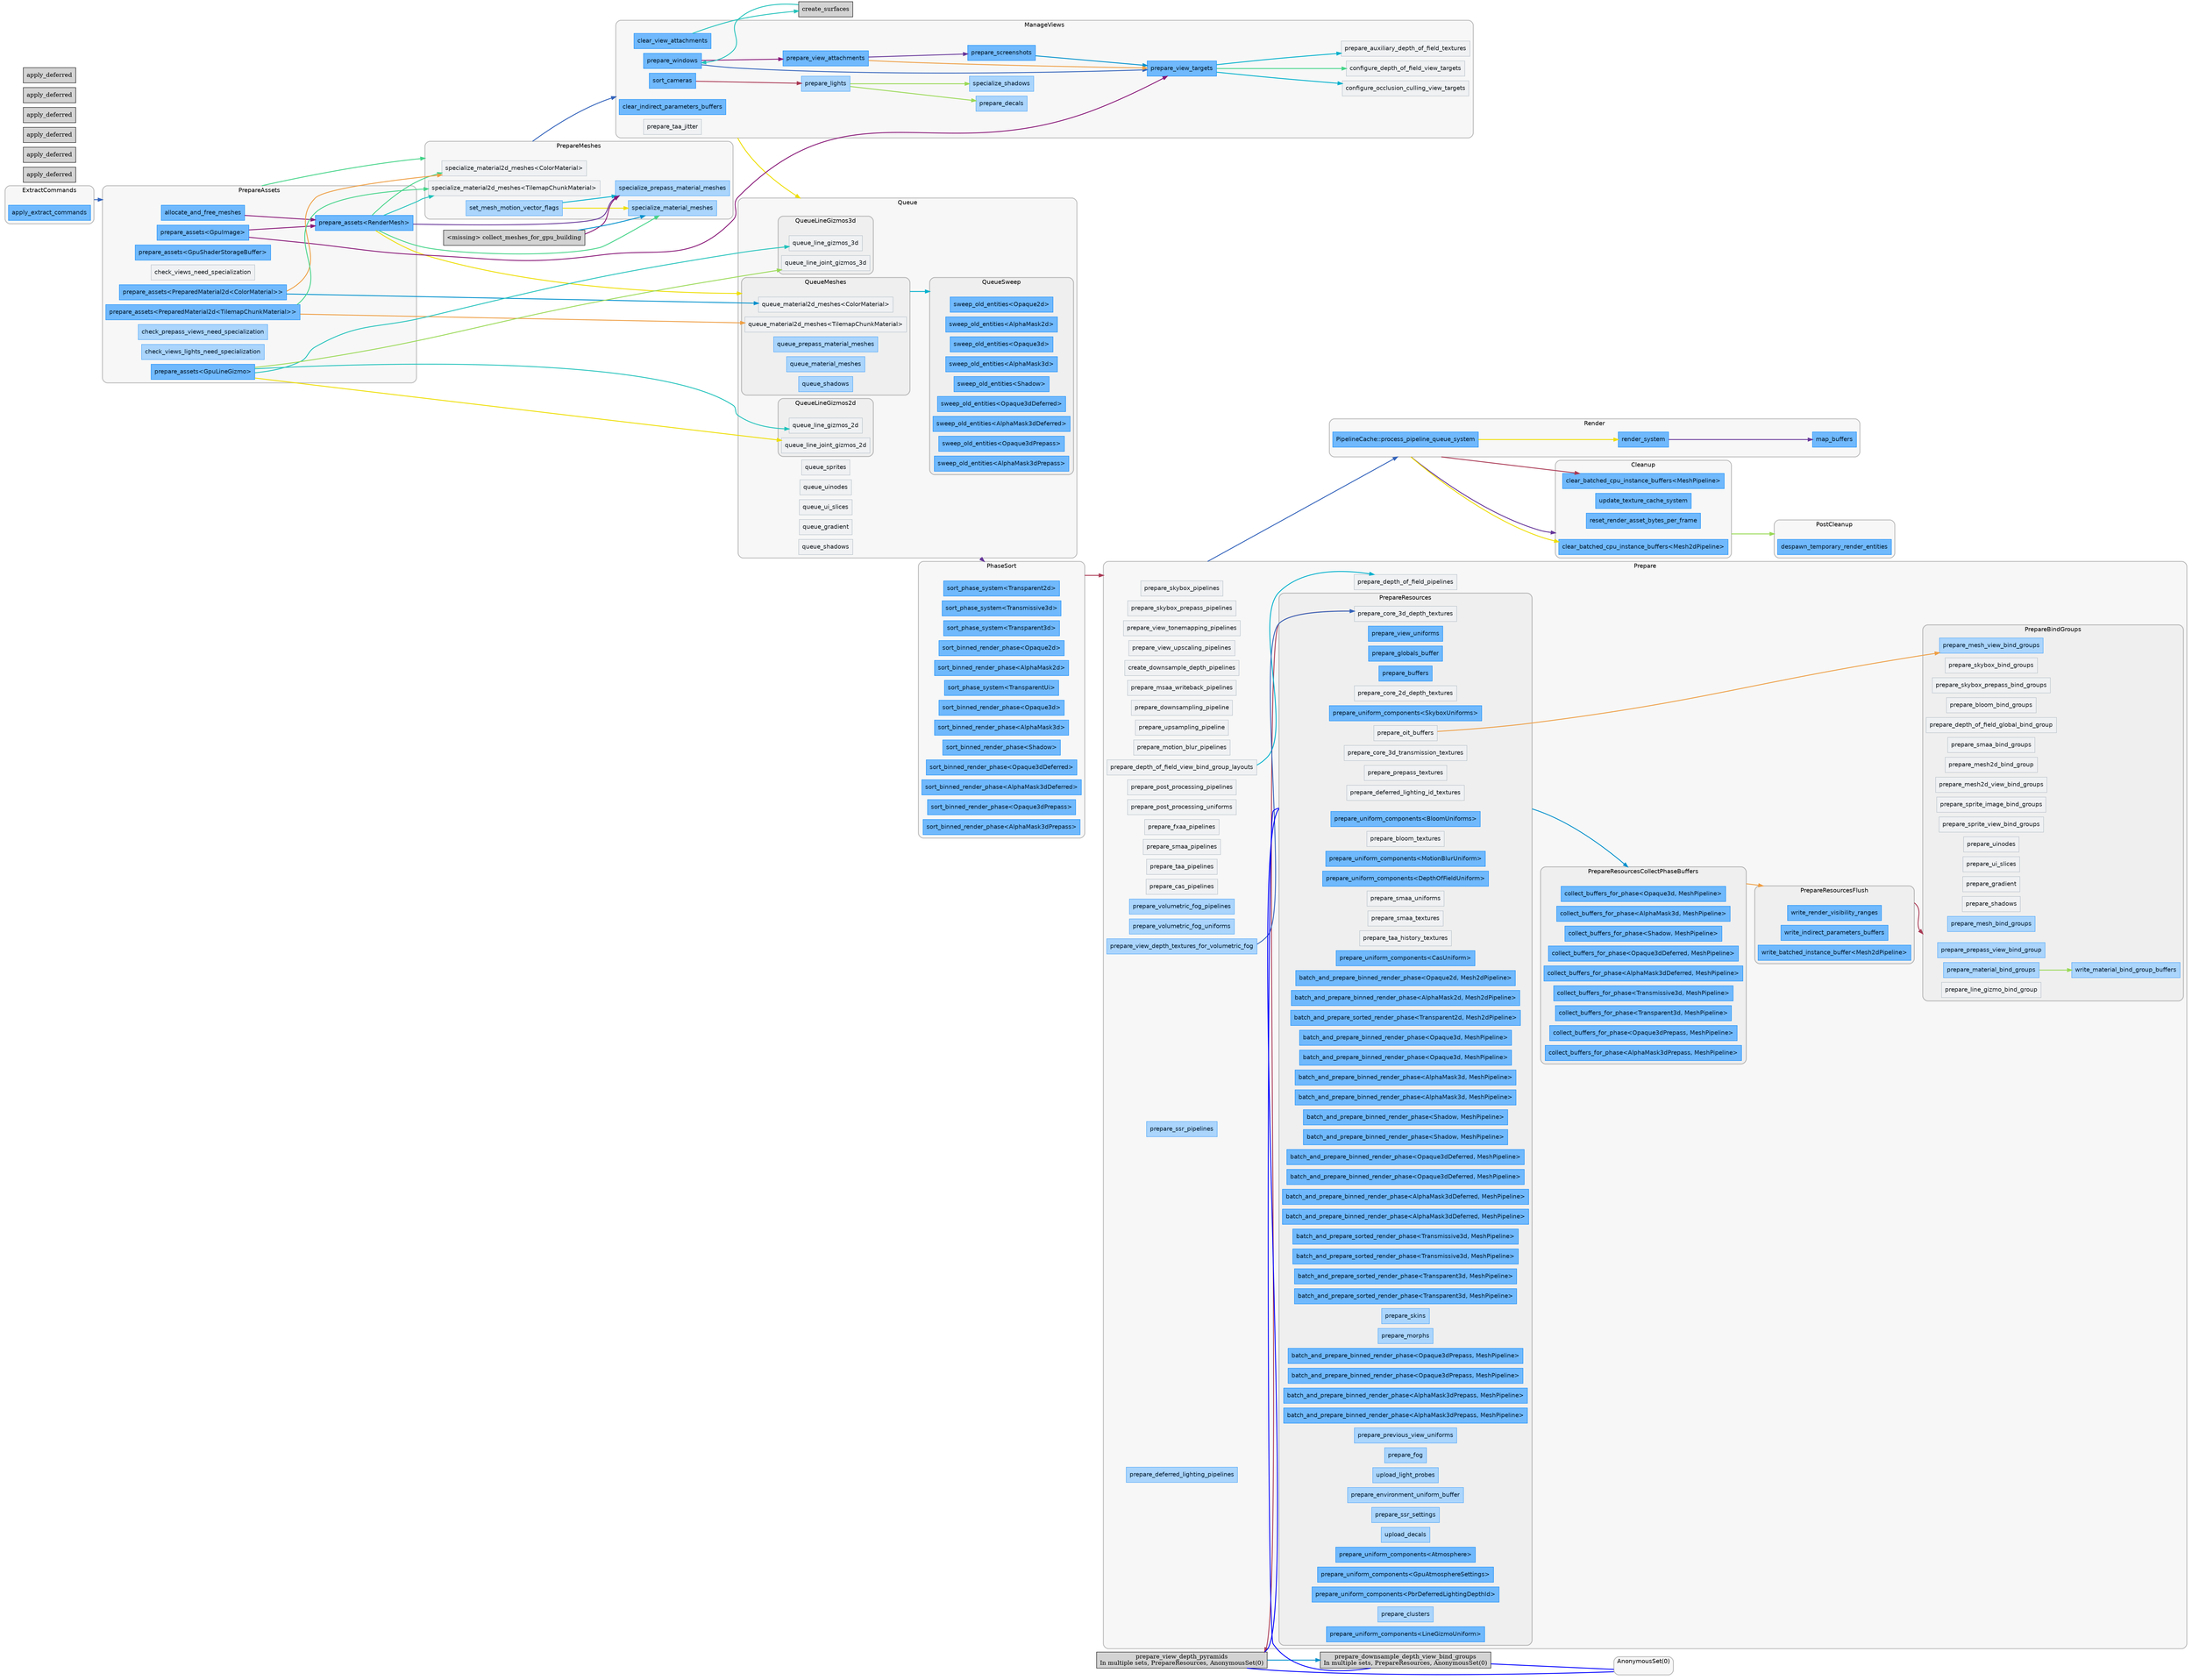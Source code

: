 digraph "" {
	"compound"="true";
	"splines"="spline";
	"rankdir"="LR";
	"bgcolor"="white";
	"fontname"="Helvetica";
	"nodesep"="0.15";
	edge ["penwidth"="2"];
	node ["shape"="box", "style"="filled"];
	subgraph "clusternode_Set(SystemSetKey(1v1))" {
		"style"="rounded,filled";
		"label"="ExtractCommands";
		"tooltip"="ExtractCommands";
		"fillcolor"="#00000008";
		"fontcolor"="#000000";
		"color"="#00000040";
		"penwidth"="2";
		"set_marker_node_Set(SystemSetKey(1v1))" ["style"="invis", "label"="", "shape"="point"]
		"node_System(SystemKey(1v1))" ["label"="apply_extract_commands", "tooltip"="bevy_render::apply_extract_commands", "fillcolor"="#70b9fc", "fontname"="Helvetica", "fontcolor"="#011a31", "color"="#0c88f9", "penwidth"="1"]
	}
	
	subgraph "clusternode_Set(SystemSetKey(2v1))" {
		"style"="rounded,filled";
		"label"="PrepareMeshes";
		"tooltip"="PrepareMeshes";
		"fillcolor"="#00000008";
		"fontcolor"="#000000";
		"color"="#00000040";
		"penwidth"="2";
		"set_marker_node_Set(SystemSetKey(2v1))" ["style"="invis", "label"="", "shape"="point"]
		"node_System(SystemKey(82v1))" ["label"="specialize_material2d_meshes<ColorMaterial>", "tooltip"="bevy_sprite_render::mesh2d::material::specialize_material2d_meshes<bevy_sprite_render::mesh2d::color_material::ColorMaterial>", "fillcolor"="#eff1f3", "fontname"="Helvetica", "fontcolor"="#15191d", "color"="#b4bec7", "penwidth"="1"]
		"node_System(SystemKey(85v1))" ["label"="specialize_material2d_meshes<TilemapChunkMaterial>", "tooltip"="bevy_sprite_render::mesh2d::material::specialize_material2d_meshes<bevy_sprite_render::tilemap_chunk::tilemap_chunk_material::TilemapChunkMaterial>", "fillcolor"="#eff1f3", "fontname"="Helvetica", "fontcolor"="#15191d", "color"="#b4bec7", "penwidth"="1"]
		"node_System(SystemKey(132v1))" ["label"="set_mesh_motion_vector_flags", "tooltip"="bevy_pbr::render::mesh::set_mesh_motion_vector_flags", "fillcolor"="#abd5fc", "fontname"="Helvetica", "fontcolor"="#011a31", "color"="#48a3f8", "penwidth"="1"]
		"node_System(SystemKey(151v1))" ["label"="specialize_prepass_material_meshes", "tooltip"="bevy_pbr::prepass::specialize_prepass_material_meshes", "fillcolor"="#abd5fc", "fontname"="Helvetica", "fontcolor"="#011a31", "color"="#48a3f8", "penwidth"="1"]
		"node_System(SystemKey(153v1))" ["label"="specialize_material_meshes", "tooltip"="bevy_pbr::material::specialize_material_meshes", "fillcolor"="#abd5fc", "fontname"="Helvetica", "fontcolor"="#011a31", "color"="#48a3f8", "penwidth"="1"]
	}
	
	subgraph "clusternode_Set(SystemSetKey(3v1))" {
		"style"="rounded,filled";
		"label"="ManageViews";
		"tooltip"="ManageViews";
		"fillcolor"="#00000008";
		"fontcolor"="#000000";
		"color"="#00000040";
		"penwidth"="2";
		"set_marker_node_Set(SystemSetKey(3v1))" ["style"="invis", "label"="", "shape"="point"]
		"node_System(SystemKey(5v1))" ["label"="prepare_screenshots", "tooltip"="bevy_render::view::window::screenshot::prepare_screenshots", "fillcolor"="#70b9fc", "fontname"="Helvetica", "fontcolor"="#011a31", "color"="#0c88f9", "penwidth"="1"]
		"node_System(SystemKey(7v1))" ["label"="prepare_windows", "tooltip"="bevy_render::view::window::prepare_windows", "fillcolor"="#70b9fc", "fontname"="Helvetica", "fontcolor"="#011a31", "color"="#0c88f9", "penwidth"="1"]
		"node_System(SystemKey(8v1))" ["label"="sort_cameras", "tooltip"="bevy_render::camera::sort_cameras", "fillcolor"="#70b9fc", "fontname"="Helvetica", "fontcolor"="#011a31", "color"="#0c88f9", "penwidth"="1"]
		"node_System(SystemKey(10v1))" ["label"="clear_view_attachments", "tooltip"="bevy_render::view::clear_view_attachments", "fillcolor"="#70b9fc", "fontname"="Helvetica", "fontcolor"="#011a31", "color"="#0c88f9", "penwidth"="1"]
		"node_System(SystemKey(11v1))" ["label"="prepare_view_attachments", "tooltip"="bevy_render::view::prepare_view_attachments", "fillcolor"="#70b9fc", "fontname"="Helvetica", "fontcolor"="#011a31", "color"="#0c88f9", "penwidth"="1"]
		"node_System(SystemKey(12v1))" ["label"="prepare_view_targets", "tooltip"="bevy_render::view::prepare_view_targets", "fillcolor"="#70b9fc", "fontname"="Helvetica", "fontcolor"="#011a31", "color"="#0c88f9", "penwidth"="1"]
		"node_System(SystemKey(20v1))" ["label"="clear_indirect_parameters_buffers", "tooltip"="bevy_render::batching::gpu_preprocessing::clear_indirect_parameters_buffers", "fillcolor"="#70b9fc", "fontname"="Helvetica", "fontcolor"="#011a31", "color"="#0c88f9", "penwidth"="1"]
		"node_System(SystemKey(34v1))" ["label"="configure_occlusion_culling_view_targets", "tooltip"="bevy_core_pipeline::core_3d::configure_occlusion_culling_view_targets", "fillcolor"="#eff1f3", "fontname"="Helvetica", "fontcolor"="#15191d", "color"="#b4bec7", "penwidth"="1"]
		"node_System(SystemKey(54v1))" ["label"="configure_depth_of_field_view_targets", "tooltip"="bevy_post_process::dof::configure_depth_of_field_view_targets", "fillcolor"="#eff1f3", "fontname"="Helvetica", "fontcolor"="#15191d", "color"="#b4bec7", "penwidth"="1"]
		"node_System(SystemKey(55v1))" ["label"="prepare_auxiliary_depth_of_field_textures", "tooltip"="bevy_post_process::dof::prepare_auxiliary_depth_of_field_textures", "fillcolor"="#eff1f3", "fontname"="Helvetica", "fontcolor"="#15191d", "color"="#b4bec7", "penwidth"="1"]
		"node_System(SystemKey(66v1))" ["label"="prepare_taa_jitter", "tooltip"="bevy_anti_alias::taa::prepare_taa_jitter", "fillcolor"="#eff1f3", "fontname"="Helvetica", "fontcolor"="#15191d", "color"="#b4bec7", "penwidth"="1"]
		"node_System(SystemKey(158v1))" ["label"="specialize_shadows", "tooltip"="bevy_pbr::render::light::specialize_shadows", "fillcolor"="#abd5fc", "fontname"="Helvetica", "fontcolor"="#011a31", "color"="#48a3f8", "penwidth"="1"]
		"node_System(SystemKey(168v1))" ["label"="prepare_decals", "tooltip"="bevy_pbr::decal::clustered::prepare_decals", "fillcolor"="#abd5fc", "fontname"="Helvetica", "fontcolor"="#011a31", "color"="#48a3f8", "penwidth"="1"]
		"node_System(SystemKey(174v1))" ["label"="prepare_lights", "tooltip"="bevy_pbr::render::light::prepare_lights", "fillcolor"="#abd5fc", "fontname"="Helvetica", "fontcolor"="#011a31", "color"="#48a3f8", "penwidth"="1"]
	}
	
	subgraph "clusternode_Set(SystemSetKey(4v1))" {
		"style"="rounded,filled";
		"label"="Queue";
		"tooltip"="Queue";
		"fillcolor"="#00000008";
		"fontcolor"="#000000";
		"color"="#00000040";
		"penwidth"="2";
		"set_marker_node_Set(SystemSetKey(4v1))" ["style"="invis", "label"="", "shape"="point"]
		subgraph "clusternode_Set(SystemSetKey(11v1))" {
			"style"="rounded,filled";
			"label"="QueueMeshes";
			"tooltip"="QueueMeshes";
			"fillcolor"="#00000008";
			"fontcolor"="#000000";
			"color"="#00000040";
			"penwidth"="2";
			"set_marker_node_Set(SystemSetKey(11v1))" ["style"="invis", "label"="", "shape"="point"]
			"node_System(SystemKey(83v1))" ["label"="queue_material2d_meshes<ColorMaterial>", "tooltip"="bevy_sprite_render::mesh2d::material::queue_material2d_meshes<bevy_sprite_render::mesh2d::color_material::ColorMaterial>", "fillcolor"="#eff1f3", "fontname"="Helvetica", "fontcolor"="#15191d", "color"="#b4bec7", "penwidth"="1"]
			"node_System(SystemKey(86v1))" ["label"="queue_material2d_meshes<TilemapChunkMaterial>", "tooltip"="bevy_sprite_render::mesh2d::material::queue_material2d_meshes<bevy_sprite_render::tilemap_chunk::tilemap_chunk_material::TilemapChunkMaterial>", "fillcolor"="#eff1f3", "fontname"="Helvetica", "fontcolor"="#15191d", "color"="#b4bec7", "penwidth"="1"]
			"node_System(SystemKey(152v1))" ["label"="queue_prepass_material_meshes", "tooltip"="bevy_pbr::prepass::queue_prepass_material_meshes", "fillcolor"="#abd5fc", "fontname"="Helvetica", "fontcolor"="#011a31", "color"="#48a3f8", "penwidth"="1"]
			"node_System(SystemKey(154v1))" ["label"="queue_material_meshes", "tooltip"="bevy_pbr::material::queue_material_meshes", "fillcolor"="#abd5fc", "fontname"="Helvetica", "fontcolor"="#011a31", "color"="#48a3f8", "penwidth"="1"]
			"node_System(SystemKey(159v1))" ["label"="queue_shadows", "tooltip"="bevy_pbr::render::light::queue_shadows", "fillcolor"="#abd5fc", "fontname"="Helvetica", "fontcolor"="#011a31", "color"="#48a3f8", "penwidth"="1"]
		}
		
		subgraph "clusternode_Set(SystemSetKey(13v1))" {
			"style"="rounded,filled";
			"label"="QueueSweep";
			"tooltip"="QueueSweep";
			"fillcolor"="#00000008";
			"fontcolor"="#000000";
			"color"="#00000040";
			"penwidth"="2";
			"set_marker_node_Set(SystemSetKey(13v1))" ["style"="invis", "label"="", "shape"="point"]
			"node_System(SystemKey(72v1))" ["label"="sweep_old_entities<Opaque2d>", "tooltip"="bevy_render::render_phase::sweep_old_entities<bevy_core_pipeline::core_2d::Opaque2d>", "fillcolor"="#70b9fc", "fontname"="Helvetica", "fontcolor"="#011a31", "color"="#0c88f9", "penwidth"="1"]
			"node_System(SystemKey(73v1))" ["label"="sweep_old_entities<AlphaMask2d>", "tooltip"="bevy_render::render_phase::sweep_old_entities<bevy_core_pipeline::core_2d::AlphaMask2d>", "fillcolor"="#70b9fc", "fontname"="Helvetica", "fontcolor"="#011a31", "color"="#0c88f9", "penwidth"="1"]
			"node_System(SystemKey(104v1))" ["label"="sweep_old_entities<Opaque3d>", "tooltip"="bevy_render::render_phase::sweep_old_entities<bevy_core_pipeline::core_3d::Opaque3d>", "fillcolor"="#70b9fc", "fontname"="Helvetica", "fontcolor"="#011a31", "color"="#0c88f9", "penwidth"="1"]
			"node_System(SystemKey(109v1))" ["label"="sweep_old_entities<AlphaMask3d>", "tooltip"="bevy_render::render_phase::sweep_old_entities<bevy_core_pipeline::core_3d::AlphaMask3d>", "fillcolor"="#70b9fc", "fontname"="Helvetica", "fontcolor"="#011a31", "color"="#0c88f9", "penwidth"="1"]
			"node_System(SystemKey(114v1))" ["label"="sweep_old_entities<Shadow>", "tooltip"="bevy_render::render_phase::sweep_old_entities<bevy_pbr::render::light::Shadow>", "fillcolor"="#70b9fc", "fontname"="Helvetica", "fontcolor"="#011a31", "color"="#0c88f9", "penwidth"="1"]
			"node_System(SystemKey(119v1))" ["label"="sweep_old_entities<Opaque3dDeferred>", "tooltip"="bevy_render::render_phase::sweep_old_entities<bevy_core_pipeline::deferred::Opaque3dDeferred>", "fillcolor"="#70b9fc", "fontname"="Helvetica", "fontcolor"="#011a31", "color"="#0c88f9", "penwidth"="1"]
			"node_System(SystemKey(124v1))" ["label"="sweep_old_entities<AlphaMask3dDeferred>", "tooltip"="bevy_render::render_phase::sweep_old_entities<bevy_core_pipeline::deferred::AlphaMask3dDeferred>", "fillcolor"="#70b9fc", "fontname"="Helvetica", "fontcolor"="#011a31", "color"="#0c88f9", "penwidth"="1"]
			"node_System(SystemKey(142v1))" ["label"="sweep_old_entities<Opaque3dPrepass>", "tooltip"="bevy_render::render_phase::sweep_old_entities<bevy_core_pipeline::prepass::Opaque3dPrepass>", "fillcolor"="#70b9fc", "fontname"="Helvetica", "fontcolor"="#011a31", "color"="#0c88f9", "penwidth"="1"]
			"node_System(SystemKey(147v1))" ["label"="sweep_old_entities<AlphaMask3dPrepass>", "tooltip"="bevy_render::render_phase::sweep_old_entities<bevy_core_pipeline::prepass::AlphaMask3dPrepass>", "fillcolor"="#70b9fc", "fontname"="Helvetica", "fontcolor"="#011a31", "color"="#0c88f9", "penwidth"="1"]
		}
		
		subgraph "clusternode_Set(SystemSetKey(197v1))" {
			"style"="rounded,filled";
			"label"="QueueLineGizmos2d";
			"tooltip"="QueueLineGizmos2d";
			"fillcolor"="#00000008";
			"fontcolor"="#000000";
			"color"="#00000040";
			"penwidth"="2";
			"set_marker_node_Set(SystemSetKey(197v1))" ["style"="invis", "label"="", "shape"="point"]
			"node_System(SystemKey(179v1))" ["label"="queue_line_gizmos_2d", "tooltip"="bevy_gizmos::pipeline_2d::queue_line_gizmos_2d", "fillcolor"="#eff1f3", "fontname"="Helvetica", "fontcolor"="#15191d", "color"="#b4bec7", "penwidth"="1"]
			"node_System(SystemKey(180v1))" ["label"="queue_line_joint_gizmos_2d", "tooltip"="bevy_gizmos::pipeline_2d::queue_line_joint_gizmos_2d", "fillcolor"="#eff1f3", "fontname"="Helvetica", "fontcolor"="#15191d", "color"="#b4bec7", "penwidth"="1"]
		}
		
		subgraph "clusternode_Set(SystemSetKey(200v1))" {
			"style"="rounded,filled";
			"label"="QueueLineGizmos3d";
			"tooltip"="QueueLineGizmos3d";
			"fillcolor"="#00000008";
			"fontcolor"="#000000";
			"color"="#00000040";
			"penwidth"="2";
			"set_marker_node_Set(SystemSetKey(200v1))" ["style"="invis", "label"="", "shape"="point"]
			"node_System(SystemKey(181v1))" ["label"="queue_line_gizmos_3d", "tooltip"="bevy_gizmos::pipeline_3d::queue_line_gizmos_3d", "fillcolor"="#eff1f3", "fontname"="Helvetica", "fontcolor"="#15191d", "color"="#b4bec7", "penwidth"="1"]
			"node_System(SystemKey(182v1))" ["label"="queue_line_joint_gizmos_3d", "tooltip"="bevy_gizmos::pipeline_3d::queue_line_joint_gizmos_3d", "fillcolor"="#eff1f3", "fontname"="Helvetica", "fontcolor"="#15191d", "color"="#b4bec7", "penwidth"="1"]
		}
		
		"node_System(SystemKey(87v1))" ["label"="queue_sprites", "tooltip"="bevy_sprite_render::render::queue_sprites", "fillcolor"="#eff1f3", "fontname"="Helvetica", "fontcolor"="#15191d", "color"="#b4bec7", "penwidth"="1"]
		"node_System(SystemKey(92v1))" ["label"="queue_uinodes", "tooltip"="bevy_ui_render::queue_uinodes", "fillcolor"="#eff1f3", "fontname"="Helvetica", "fontcolor"="#15191d", "color"="#b4bec7", "penwidth"="1"]
		"node_System(SystemKey(95v1))" ["label"="queue_ui_slices", "tooltip"="bevy_ui_render::ui_texture_slice_pipeline::queue_ui_slices", "fillcolor"="#eff1f3", "fontname"="Helvetica", "fontcolor"="#15191d", "color"="#b4bec7", "penwidth"="1"]
		"node_System(SystemKey(97v1))" ["label"="queue_gradient", "tooltip"="bevy_ui_render::gradient::queue_gradient", "fillcolor"="#eff1f3", "fontname"="Helvetica", "fontcolor"="#15191d", "color"="#b4bec7", "penwidth"="1"]
		"node_System(SystemKey(99v1))" ["label"="queue_shadows", "tooltip"="bevy_ui_render::box_shadow::queue_shadows", "fillcolor"="#eff1f3", "fontname"="Helvetica", "fontcolor"="#15191d", "color"="#b4bec7", "penwidth"="1"]
	}
	
	subgraph "clusternode_Set(SystemSetKey(5v1))" {
		"style"="rounded,filled";
		"label"="PhaseSort";
		"tooltip"="PhaseSort";
		"fillcolor"="#00000008";
		"fontcolor"="#000000";
		"color"="#00000040";
		"penwidth"="2";
		"set_marker_node_Set(SystemSetKey(5v1))" ["style"="invis", "label"="", "shape"="point"]
		"node_System(SystemKey(25v1))" ["label"="sort_phase_system<Transparent2d>", "tooltip"="bevy_render::render_phase::sort_phase_system<bevy_core_pipeline::core_2d::Transparent2d>", "fillcolor"="#70b9fc", "fontname"="Helvetica", "fontcolor"="#011a31", "color"="#0c88f9", "penwidth"="1"]
		"node_System(SystemKey(32v1))" ["label"="sort_phase_system<Transmissive3d>", "tooltip"="bevy_render::render_phase::sort_phase_system<bevy_core_pipeline::core_3d::Transmissive3d>", "fillcolor"="#70b9fc", "fontname"="Helvetica", "fontcolor"="#011a31", "color"="#0c88f9", "penwidth"="1"]
		"node_System(SystemKey(33v1))" ["label"="sort_phase_system<Transparent3d>", "tooltip"="bevy_render::render_phase::sort_phase_system<bevy_core_pipeline::core_3d::Transparent3d>", "fillcolor"="#70b9fc", "fontname"="Helvetica", "fontcolor"="#011a31", "color"="#0c88f9", "penwidth"="1"]
		"node_System(SystemKey(90v1))" ["label"="sort_binned_render_phase<Opaque2d>", "tooltip"="bevy_render::batching::sort_binned_render_phase<bevy_core_pipeline::core_2d::Opaque2d>", "fillcolor"="#70b9fc", "fontname"="Helvetica", "fontcolor"="#011a31", "color"="#0c88f9", "penwidth"="1"]
		"node_System(SystemKey(91v1))" ["label"="sort_binned_render_phase<AlphaMask2d>", "tooltip"="bevy_render::batching::sort_binned_render_phase<bevy_core_pipeline::core_2d::AlphaMask2d>", "fillcolor"="#70b9fc", "fontname"="Helvetica", "fontcolor"="#011a31", "color"="#0c88f9", "penwidth"="1"]
		"node_System(SystemKey(93v1))" ["label"="sort_phase_system<TransparentUi>", "tooltip"="bevy_render::render_phase::sort_phase_system<bevy_ui_render::render_pass::TransparentUi>", "fillcolor"="#70b9fc", "fontname"="Helvetica", "fontcolor"="#011a31", "color"="#0c88f9", "penwidth"="1"]
		"node_System(SystemKey(101v1))" ["label"="sort_binned_render_phase<Opaque3d>", "tooltip"="bevy_render::batching::sort_binned_render_phase<bevy_core_pipeline::core_3d::Opaque3d>", "fillcolor"="#70b9fc", "fontname"="Helvetica", "fontcolor"="#011a31", "color"="#0c88f9", "penwidth"="1"]
		"node_System(SystemKey(106v1))" ["label"="sort_binned_render_phase<AlphaMask3d>", "tooltip"="bevy_render::batching::sort_binned_render_phase<bevy_core_pipeline::core_3d::AlphaMask3d>", "fillcolor"="#70b9fc", "fontname"="Helvetica", "fontcolor"="#011a31", "color"="#0c88f9", "penwidth"="1"]
		"node_System(SystemKey(111v1))" ["label"="sort_binned_render_phase<Shadow>", "tooltip"="bevy_render::batching::sort_binned_render_phase<bevy_pbr::render::light::Shadow>", "fillcolor"="#70b9fc", "fontname"="Helvetica", "fontcolor"="#011a31", "color"="#0c88f9", "penwidth"="1"]
		"node_System(SystemKey(116v1))" ["label"="sort_binned_render_phase<Opaque3dDeferred>", "tooltip"="bevy_render::batching::sort_binned_render_phase<bevy_core_pipeline::deferred::Opaque3dDeferred>", "fillcolor"="#70b9fc", "fontname"="Helvetica", "fontcolor"="#011a31", "color"="#0c88f9", "penwidth"="1"]
		"node_System(SystemKey(121v1))" ["label"="sort_binned_render_phase<AlphaMask3dDeferred>", "tooltip"="bevy_render::batching::sort_binned_render_phase<bevy_core_pipeline::deferred::AlphaMask3dDeferred>", "fillcolor"="#70b9fc", "fontname"="Helvetica", "fontcolor"="#011a31", "color"="#0c88f9", "penwidth"="1"]
		"node_System(SystemKey(139v1))" ["label"="sort_binned_render_phase<Opaque3dPrepass>", "tooltip"="bevy_render::batching::sort_binned_render_phase<bevy_core_pipeline::prepass::Opaque3dPrepass>", "fillcolor"="#70b9fc", "fontname"="Helvetica", "fontcolor"="#011a31", "color"="#0c88f9", "penwidth"="1"]
		"node_System(SystemKey(144v1))" ["label"="sort_binned_render_phase<AlphaMask3dPrepass>", "tooltip"="bevy_render::batching::sort_binned_render_phase<bevy_core_pipeline::prepass::AlphaMask3dPrepass>", "fillcolor"="#70b9fc", "fontname"="Helvetica", "fontcolor"="#011a31", "color"="#0c88f9", "penwidth"="1"]
	}
	
	subgraph "clusternode_Set(SystemSetKey(6v1))" {
		"style"="rounded,filled";
		"label"="Prepare";
		"tooltip"="Prepare";
		"fillcolor"="#00000008";
		"fontcolor"="#000000";
		"color"="#00000040";
		"penwidth"="2";
		"set_marker_node_Set(SystemSetKey(6v1))" ["style"="invis", "label"="", "shape"="point"]
		subgraph "clusternode_Set(SystemSetKey(14v1))" {
			"style"="rounded,filled";
			"label"="PrepareResources";
			"tooltip"="PrepareResources";
			"fillcolor"="#00000008";
			"fontcolor"="#000000";
			"color"="#00000040";
			"penwidth"="2";
			"set_marker_node_Set(SystemSetKey(14v1))" ["style"="invis", "label"="", "shape"="point"]
			"node_System(SystemKey(13v1))" ["label"="prepare_view_uniforms", "tooltip"="bevy_render::view::prepare_view_uniforms", "fillcolor"="#70b9fc", "fontname"="Helvetica", "fontcolor"="#011a31", "color"="#0c88f9", "penwidth"="1"]
			"node_System(SystemKey(16v1))" ["label"="prepare_globals_buffer", "tooltip"="bevy_render::globals::prepare_globals_buffer", "fillcolor"="#70b9fc", "fontname"="Helvetica", "fontcolor"="#011a31", "color"="#0c88f9", "penwidth"="1"]
			"node_System(SystemKey(22v1))" ["label"="prepare_buffers", "tooltip"="bevy_render::gpu_readback::prepare_buffers", "fillcolor"="#70b9fc", "fontname"="Helvetica", "fontcolor"="#011a31", "color"="#0c88f9", "penwidth"="1"]
			"node_System(SystemKey(26v1))" ["label"="prepare_core_2d_depth_textures", "tooltip"="bevy_core_pipeline::core_2d::prepare_core_2d_depth_textures", "fillcolor"="#eff1f3", "fontname"="Helvetica", "fontcolor"="#15191d", "color"="#b4bec7", "penwidth"="1"]
			"node_System(SystemKey(27v1))" ["label"="prepare_uniform_components<SkyboxUniforms>", "tooltip"="bevy_render::extract_component::prepare_uniform_components<bevy_core_pipeline::skybox::SkyboxUniforms>", "fillcolor"="#70b9fc", "fontname"="Helvetica", "fontcolor"="#011a31", "color"="#0c88f9", "penwidth"="1"]
			"node_System(SystemKey(35v1))" ["label"="prepare_core_3d_depth_textures", "tooltip"="bevy_core_pipeline::core_3d::prepare_core_3d_depth_textures", "fillcolor"="#eff1f3", "fontname"="Helvetica", "fontcolor"="#15191d", "color"="#b4bec7", "penwidth"="1"]
			"node_System(SystemKey(36v1))" ["label"="prepare_core_3d_transmission_textures", "tooltip"="bevy_core_pipeline::core_3d::prepare_core_3d_transmission_textures", "fillcolor"="#eff1f3", "fontname"="Helvetica", "fontcolor"="#15191d", "color"="#b4bec7", "penwidth"="1"]
			"node_System(SystemKey(37v1))" ["label"="prepare_prepass_textures", "tooltip"="bevy_core_pipeline::core_3d::prepare_prepass_textures", "fillcolor"="#eff1f3", "fontname"="Helvetica", "fontcolor"="#15191d", "color"="#b4bec7", "penwidth"="1"]
			"node_System(SystemKey(38v1))" ["label"="prepare_deferred_lighting_id_textures", "tooltip"="bevy_core_pipeline::deferred::copy_lighting_id::prepare_deferred_lighting_id_textures", "fillcolor"="#eff1f3", "fontname"="Helvetica", "fontcolor"="#15191d", "color"="#b4bec7", "penwidth"="1"]
			"node_System(SystemKey(41v1))" ["label"="prepare_oit_buffers", "tooltip"="bevy_core_pipeline::oit::prepare_oit_buffers", "fillcolor"="#eff1f3", "fontname"="Helvetica", "fontcolor"="#15191d", "color"="#b4bec7", "penwidth"="1"]
			"node_System(SystemKey(46v1))" ["label"="prepare_uniform_components<BloomUniforms>", "tooltip"="bevy_render::extract_component::prepare_uniform_components<bevy_post_process::bloom::downsampling_pipeline::BloomUniforms>", "fillcolor"="#70b9fc", "fontname"="Helvetica", "fontcolor"="#011a31", "color"="#0c88f9", "penwidth"="1"]
			"node_System(SystemKey(49v1))" ["label"="prepare_bloom_textures", "tooltip"="bevy_post_process::bloom::prepare_bloom_textures", "fillcolor"="#eff1f3", "fontname"="Helvetica", "fontcolor"="#15191d", "color"="#b4bec7", "penwidth"="1"]
			"node_System(SystemKey(51v1))" ["label"="prepare_uniform_components<MotionBlurUniform>", "tooltip"="bevy_render::extract_component::prepare_uniform_components<bevy_post_process::motion_blur::MotionBlurUniform>", "fillcolor"="#70b9fc", "fontname"="Helvetica", "fontcolor"="#011a31", "color"="#0c88f9", "penwidth"="1"]
			"node_System(SystemKey(53v1))" ["label"="prepare_uniform_components<DepthOfFieldUniform>", "tooltip"="bevy_render::extract_component::prepare_uniform_components<bevy_post_process::dof::DepthOfFieldUniform>", "fillcolor"="#70b9fc", "fontname"="Helvetica", "fontcolor"="#011a31", "color"="#0c88f9", "penwidth"="1"]
			"node_System(SystemKey(63v1))" ["label"="prepare_smaa_uniforms", "tooltip"="bevy_anti_alias::smaa::prepare_smaa_uniforms", "fillcolor"="#eff1f3", "fontname"="Helvetica", "fontcolor"="#15191d", "color"="#b4bec7", "penwidth"="1"]
			"node_System(SystemKey(64v1))" ["label"="prepare_smaa_textures", "tooltip"="bevy_anti_alias::smaa::prepare_smaa_textures", "fillcolor"="#eff1f3", "fontname"="Helvetica", "fontcolor"="#15191d", "color"="#b4bec7", "penwidth"="1"]
			"node_System(SystemKey(68v1))" ["label"="prepare_taa_history_textures", "tooltip"="bevy_anti_alias::taa::prepare_taa_history_textures", "fillcolor"="#eff1f3", "fontname"="Helvetica", "fontcolor"="#15191d", "color"="#b4bec7", "penwidth"="1"]
			"node_System(SystemKey(69v1))" ["label"="prepare_uniform_components<CasUniform>", "tooltip"="bevy_render::extract_component::prepare_uniform_components<bevy_anti_alias::contrast_adaptive_sharpening::CasUniform>", "fillcolor"="#70b9fc", "fontname"="Helvetica", "fontcolor"="#011a31", "color"="#0c88f9", "penwidth"="1"]
			"node_System(SystemKey(74v1))" ["label"="batch_and_prepare_binned_render_phase<Opaque2d, Mesh2dPipeline>", "tooltip"="bevy_render::batching::no_gpu_preprocessing::batch_and_prepare_binned_render_phase<bevy_core_pipeline::core_2d::Opaque2d, bevy_sprite_render::mesh2d::mesh::Mesh2dPipeline>", "fillcolor"="#70b9fc", "fontname"="Helvetica", "fontcolor"="#011a31", "color"="#0c88f9", "penwidth"="1"]
			"node_System(SystemKey(75v1))" ["label"="batch_and_prepare_binned_render_phase<AlphaMask2d, Mesh2dPipeline>", "tooltip"="bevy_render::batching::no_gpu_preprocessing::batch_and_prepare_binned_render_phase<bevy_core_pipeline::core_2d::AlphaMask2d, bevy_sprite_render::mesh2d::mesh::Mesh2dPipeline>", "fillcolor"="#70b9fc", "fontname"="Helvetica", "fontcolor"="#011a31", "color"="#0c88f9", "penwidth"="1"]
			"node_System(SystemKey(76v1))" ["label"="batch_and_prepare_sorted_render_phase<Transparent2d, Mesh2dPipeline>", "tooltip"="bevy_render::batching::no_gpu_preprocessing::batch_and_prepare_sorted_render_phase<bevy_core_pipeline::core_2d::Transparent2d, bevy_sprite_render::mesh2d::mesh::Mesh2dPipeline>", "fillcolor"="#70b9fc", "fontname"="Helvetica", "fontcolor"="#011a31", "color"="#0c88f9", "penwidth"="1"]
			"node_System(SystemKey(102v1))" ["label"="batch_and_prepare_binned_render_phase<Opaque3d, MeshPipeline>", "tooltip"="bevy_render::batching::no_gpu_preprocessing::batch_and_prepare_binned_render_phase<bevy_core_pipeline::core_3d::Opaque3d, bevy_pbr::render::mesh::MeshPipeline>", "fillcolor"="#70b9fc", "fontname"="Helvetica", "fontcolor"="#011a31", "color"="#0c88f9", "penwidth"="1"]
			"node_System(SystemKey(103v1))" ["label"="batch_and_prepare_binned_render_phase<Opaque3d, MeshPipeline>", "tooltip"="bevy_render::batching::gpu_preprocessing::batch_and_prepare_binned_render_phase<bevy_core_pipeline::core_3d::Opaque3d, bevy_pbr::render::mesh::MeshPipeline>", "fillcolor"="#70b9fc", "fontname"="Helvetica", "fontcolor"="#011a31", "color"="#0c88f9", "penwidth"="1"]
			"node_System(SystemKey(107v1))" ["label"="batch_and_prepare_binned_render_phase<AlphaMask3d, MeshPipeline>", "tooltip"="bevy_render::batching::no_gpu_preprocessing::batch_and_prepare_binned_render_phase<bevy_core_pipeline::core_3d::AlphaMask3d, bevy_pbr::render::mesh::MeshPipeline>", "fillcolor"="#70b9fc", "fontname"="Helvetica", "fontcolor"="#011a31", "color"="#0c88f9", "penwidth"="1"]
			"node_System(SystemKey(108v1))" ["label"="batch_and_prepare_binned_render_phase<AlphaMask3d, MeshPipeline>", "tooltip"="bevy_render::batching::gpu_preprocessing::batch_and_prepare_binned_render_phase<bevy_core_pipeline::core_3d::AlphaMask3d, bevy_pbr::render::mesh::MeshPipeline>", "fillcolor"="#70b9fc", "fontname"="Helvetica", "fontcolor"="#011a31", "color"="#0c88f9", "penwidth"="1"]
			"node_System(SystemKey(112v1))" ["label"="batch_and_prepare_binned_render_phase<Shadow, MeshPipeline>", "tooltip"="bevy_render::batching::no_gpu_preprocessing::batch_and_prepare_binned_render_phase<bevy_pbr::render::light::Shadow, bevy_pbr::render::mesh::MeshPipeline>", "fillcolor"="#70b9fc", "fontname"="Helvetica", "fontcolor"="#011a31", "color"="#0c88f9", "penwidth"="1"]
			"node_System(SystemKey(113v1))" ["label"="batch_and_prepare_binned_render_phase<Shadow, MeshPipeline>", "tooltip"="bevy_render::batching::gpu_preprocessing::batch_and_prepare_binned_render_phase<bevy_pbr::render::light::Shadow, bevy_pbr::render::mesh::MeshPipeline>", "fillcolor"="#70b9fc", "fontname"="Helvetica", "fontcolor"="#011a31", "color"="#0c88f9", "penwidth"="1"]
			"node_System(SystemKey(117v1))" ["label"="batch_and_prepare_binned_render_phase<Opaque3dDeferred, MeshPipeline>", "tooltip"="bevy_render::batching::no_gpu_preprocessing::batch_and_prepare_binned_render_phase<bevy_core_pipeline::deferred::Opaque3dDeferred, bevy_pbr::render::mesh::MeshPipeline>", "fillcolor"="#70b9fc", "fontname"="Helvetica", "fontcolor"="#011a31", "color"="#0c88f9", "penwidth"="1"]
			"node_System(SystemKey(118v1))" ["label"="batch_and_prepare_binned_render_phase<Opaque3dDeferred, MeshPipeline>", "tooltip"="bevy_render::batching::gpu_preprocessing::batch_and_prepare_binned_render_phase<bevy_core_pipeline::deferred::Opaque3dDeferred, bevy_pbr::render::mesh::MeshPipeline>", "fillcolor"="#70b9fc", "fontname"="Helvetica", "fontcolor"="#011a31", "color"="#0c88f9", "penwidth"="1"]
			"node_System(SystemKey(122v1))" ["label"="batch_and_prepare_binned_render_phase<AlphaMask3dDeferred, MeshPipeline>", "tooltip"="bevy_render::batching::no_gpu_preprocessing::batch_and_prepare_binned_render_phase<bevy_core_pipeline::deferred::AlphaMask3dDeferred, bevy_pbr::render::mesh::MeshPipeline>", "fillcolor"="#70b9fc", "fontname"="Helvetica", "fontcolor"="#011a31", "color"="#0c88f9", "penwidth"="1"]
			"node_System(SystemKey(123v1))" ["label"="batch_and_prepare_binned_render_phase<AlphaMask3dDeferred, MeshPipeline>", "tooltip"="bevy_render::batching::gpu_preprocessing::batch_and_prepare_binned_render_phase<bevy_core_pipeline::deferred::AlphaMask3dDeferred, bevy_pbr::render::mesh::MeshPipeline>", "fillcolor"="#70b9fc", "fontname"="Helvetica", "fontcolor"="#011a31", "color"="#0c88f9", "penwidth"="1"]
			"node_System(SystemKey(126v1))" ["label"="batch_and_prepare_sorted_render_phase<Transmissive3d, MeshPipeline>", "tooltip"="bevy_render::batching::no_gpu_preprocessing::batch_and_prepare_sorted_render_phase<bevy_core_pipeline::core_3d::Transmissive3d, bevy_pbr::render::mesh::MeshPipeline>", "fillcolor"="#70b9fc", "fontname"="Helvetica", "fontcolor"="#011a31", "color"="#0c88f9", "penwidth"="1"]
			"node_System(SystemKey(127v1))" ["label"="batch_and_prepare_sorted_render_phase<Transmissive3d, MeshPipeline>", "tooltip"="bevy_render::batching::gpu_preprocessing::batch_and_prepare_sorted_render_phase<bevy_core_pipeline::core_3d::Transmissive3d, bevy_pbr::render::mesh::MeshPipeline>", "fillcolor"="#70b9fc", "fontname"="Helvetica", "fontcolor"="#011a31", "color"="#0c88f9", "penwidth"="1"]
			"node_System(SystemKey(129v1))" ["label"="batch_and_prepare_sorted_render_phase<Transparent3d, MeshPipeline>", "tooltip"="bevy_render::batching::no_gpu_preprocessing::batch_and_prepare_sorted_render_phase<bevy_core_pipeline::core_3d::Transparent3d, bevy_pbr::render::mesh::MeshPipeline>", "fillcolor"="#70b9fc", "fontname"="Helvetica", "fontcolor"="#011a31", "color"="#0c88f9", "penwidth"="1"]
			"node_System(SystemKey(130v1))" ["label"="batch_and_prepare_sorted_render_phase<Transparent3d, MeshPipeline>", "tooltip"="bevy_render::batching::gpu_preprocessing::batch_and_prepare_sorted_render_phase<bevy_core_pipeline::core_3d::Transparent3d, bevy_pbr::render::mesh::MeshPipeline>", "fillcolor"="#70b9fc", "fontname"="Helvetica", "fontcolor"="#011a31", "color"="#0c88f9", "penwidth"="1"]
			"node_System(SystemKey(133v1))" ["label"="prepare_skins", "tooltip"="bevy_pbr::render::skin::prepare_skins", "fillcolor"="#abd5fc", "fontname"="Helvetica", "fontcolor"="#011a31", "color"="#48a3f8", "penwidth"="1"]
			"node_System(SystemKey(134v1))" ["label"="prepare_morphs", "tooltip"="bevy_pbr::render::morph::prepare_morphs", "fillcolor"="#abd5fc", "fontname"="Helvetica", "fontcolor"="#011a31", "color"="#48a3f8", "penwidth"="1"]
			"node_System(SystemKey(140v1))" ["label"="batch_and_prepare_binned_render_phase<Opaque3dPrepass, MeshPipeline>", "tooltip"="bevy_render::batching::no_gpu_preprocessing::batch_and_prepare_binned_render_phase<bevy_core_pipeline::prepass::Opaque3dPrepass, bevy_pbr::render::mesh::MeshPipeline>", "fillcolor"="#70b9fc", "fontname"="Helvetica", "fontcolor"="#011a31", "color"="#0c88f9", "penwidth"="1"]
			"node_System(SystemKey(141v1))" ["label"="batch_and_prepare_binned_render_phase<Opaque3dPrepass, MeshPipeline>", "tooltip"="bevy_render::batching::gpu_preprocessing::batch_and_prepare_binned_render_phase<bevy_core_pipeline::prepass::Opaque3dPrepass, bevy_pbr::render::mesh::MeshPipeline>", "fillcolor"="#70b9fc", "fontname"="Helvetica", "fontcolor"="#011a31", "color"="#0c88f9", "penwidth"="1"]
			"node_System(SystemKey(145v1))" ["label"="batch_and_prepare_binned_render_phase<AlphaMask3dPrepass, MeshPipeline>", "tooltip"="bevy_render::batching::no_gpu_preprocessing::batch_and_prepare_binned_render_phase<bevy_core_pipeline::prepass::AlphaMask3dPrepass, bevy_pbr::render::mesh::MeshPipeline>", "fillcolor"="#70b9fc", "fontname"="Helvetica", "fontcolor"="#011a31", "color"="#0c88f9", "penwidth"="1"]
			"node_System(SystemKey(146v1))" ["label"="batch_and_prepare_binned_render_phase<AlphaMask3dPrepass, MeshPipeline>", "tooltip"="bevy_render::batching::gpu_preprocessing::batch_and_prepare_binned_render_phase<bevy_core_pipeline::prepass::AlphaMask3dPrepass, bevy_pbr::render::mesh::MeshPipeline>", "fillcolor"="#70b9fc", "fontname"="Helvetica", "fontcolor"="#011a31", "color"="#0c88f9", "penwidth"="1"]
			"node_System(SystemKey(149v1))" ["label"="prepare_previous_view_uniforms", "tooltip"="bevy_pbr::prepass::prepare_previous_view_uniforms", "fillcolor"="#abd5fc", "fontname"="Helvetica", "fontcolor"="#011a31", "color"="#48a3f8", "penwidth"="1"]
			"node_System(SystemKey(160v1))" ["label"="prepare_fog", "tooltip"="bevy_pbr::render::fog::prepare_fog", "fillcolor"="#abd5fc", "fontname"="Helvetica", "fontcolor"="#011a31", "color"="#48a3f8", "penwidth"="1"]
			"node_System(SystemKey(161v1))" ["label"="upload_light_probes", "tooltip"="bevy_pbr::light_probe::upload_light_probes", "fillcolor"="#abd5fc", "fontname"="Helvetica", "fontcolor"="#011a31", "color"="#48a3f8", "penwidth"="1"]
			"node_System(SystemKey(162v1))" ["label"="prepare_environment_uniform_buffer", "tooltip"="bevy_pbr::light_probe::prepare_environment_uniform_buffer", "fillcolor"="#abd5fc", "fontname"="Helvetica", "fontcolor"="#011a31", "color"="#48a3f8", "penwidth"="1"]
			"node_System(SystemKey(167v1))" ["label"="prepare_ssr_settings", "tooltip"="bevy_pbr::ssr::prepare_ssr_settings", "fillcolor"="#abd5fc", "fontname"="Helvetica", "fontcolor"="#011a31", "color"="#48a3f8", "penwidth"="1"]
			"node_System(SystemKey(169v1))" ["label"="upload_decals", "tooltip"="bevy_pbr::decal::clustered::upload_decals", "fillcolor"="#abd5fc", "fontname"="Helvetica", "fontcolor"="#011a31", "color"="#48a3f8", "penwidth"="1"]
			"node_System(SystemKey(170v1))" ["label"="prepare_uniform_components<Atmosphere>", "tooltip"="bevy_render::extract_component::prepare_uniform_components<bevy_pbr::atmosphere::Atmosphere>", "fillcolor"="#70b9fc", "fontname"="Helvetica", "fontcolor"="#011a31", "color"="#0c88f9", "penwidth"="1"]
			"node_System(SystemKey(171v1))" ["label"="prepare_uniform_components<GpuAtmosphereSettings>", "tooltip"="bevy_render::extract_component::prepare_uniform_components<bevy_pbr::atmosphere::GpuAtmosphereSettings>", "fillcolor"="#70b9fc", "fontname"="Helvetica", "fontcolor"="#011a31", "color"="#0c88f9", "penwidth"="1"]
			"node_System(SystemKey(172v1))" ["label"="prepare_uniform_components<PbrDeferredLightingDepthId>", "tooltip"="bevy_render::extract_component::prepare_uniform_components<bevy_pbr::deferred::PbrDeferredLightingDepthId>", "fillcolor"="#70b9fc", "fontname"="Helvetica", "fontcolor"="#011a31", "color"="#0c88f9", "penwidth"="1"]
			"node_System(SystemKey(175v1))" ["label"="prepare_clusters", "tooltip"="bevy_pbr::cluster::prepare_clusters", "fillcolor"="#abd5fc", "fontname"="Helvetica", "fontcolor"="#011a31", "color"="#48a3f8", "penwidth"="1"]
			"node_System(SystemKey(176v1))" ["label"="prepare_uniform_components<LineGizmoUniform>", "tooltip"="bevy_render::extract_component::prepare_uniform_components<bevy_gizmos::LineGizmoUniform>", "fillcolor"="#70b9fc", "fontname"="Helvetica", "fontcolor"="#011a31", "color"="#0c88f9", "penwidth"="1"]
		}
		
		subgraph "clusternode_Set(SystemSetKey(15v1))" {
			"style"="rounded,filled";
			"label"="PrepareResourcesCollectPhaseBuffers";
			"tooltip"="PrepareResourcesCollectPhaseBuffers";
			"fillcolor"="#00000008";
			"fontcolor"="#000000";
			"color"="#00000040";
			"penwidth"="2";
			"set_marker_node_Set(SystemSetKey(15v1))" ["style"="invis", "label"="", "shape"="point"]
			"node_System(SystemKey(105v1))" ["label"="collect_buffers_for_phase<Opaque3d, MeshPipeline>", "tooltip"="bevy_render::batching::gpu_preprocessing::collect_buffers_for_phase<bevy_core_pipeline::core_3d::Opaque3d, bevy_pbr::render::mesh::MeshPipeline>", "fillcolor"="#70b9fc", "fontname"="Helvetica", "fontcolor"="#011a31", "color"="#0c88f9", "penwidth"="1"]
			"node_System(SystemKey(110v1))" ["label"="collect_buffers_for_phase<AlphaMask3d, MeshPipeline>", "tooltip"="bevy_render::batching::gpu_preprocessing::collect_buffers_for_phase<bevy_core_pipeline::core_3d::AlphaMask3d, bevy_pbr::render::mesh::MeshPipeline>", "fillcolor"="#70b9fc", "fontname"="Helvetica", "fontcolor"="#011a31", "color"="#0c88f9", "penwidth"="1"]
			"node_System(SystemKey(115v1))" ["label"="collect_buffers_for_phase<Shadow, MeshPipeline>", "tooltip"="bevy_render::batching::gpu_preprocessing::collect_buffers_for_phase<bevy_pbr::render::light::Shadow, bevy_pbr::render::mesh::MeshPipeline>", "fillcolor"="#70b9fc", "fontname"="Helvetica", "fontcolor"="#011a31", "color"="#0c88f9", "penwidth"="1"]
			"node_System(SystemKey(120v1))" ["label"="collect_buffers_for_phase<Opaque3dDeferred, MeshPipeline>", "tooltip"="bevy_render::batching::gpu_preprocessing::collect_buffers_for_phase<bevy_core_pipeline::deferred::Opaque3dDeferred, bevy_pbr::render::mesh::MeshPipeline>", "fillcolor"="#70b9fc", "fontname"="Helvetica", "fontcolor"="#011a31", "color"="#0c88f9", "penwidth"="1"]
			"node_System(SystemKey(125v1))" ["label"="collect_buffers_for_phase<AlphaMask3dDeferred, MeshPipeline>", "tooltip"="bevy_render::batching::gpu_preprocessing::collect_buffers_for_phase<bevy_core_pipeline::deferred::AlphaMask3dDeferred, bevy_pbr::render::mesh::MeshPipeline>", "fillcolor"="#70b9fc", "fontname"="Helvetica", "fontcolor"="#011a31", "color"="#0c88f9", "penwidth"="1"]
			"node_System(SystemKey(128v1))" ["label"="collect_buffers_for_phase<Transmissive3d, MeshPipeline>", "tooltip"="bevy_render::batching::gpu_preprocessing::collect_buffers_for_phase<bevy_core_pipeline::core_3d::Transmissive3d, bevy_pbr::render::mesh::MeshPipeline>", "fillcolor"="#70b9fc", "fontname"="Helvetica", "fontcolor"="#011a31", "color"="#0c88f9", "penwidth"="1"]
			"node_System(SystemKey(131v1))" ["label"="collect_buffers_for_phase<Transparent3d, MeshPipeline>", "tooltip"="bevy_render::batching::gpu_preprocessing::collect_buffers_for_phase<bevy_core_pipeline::core_3d::Transparent3d, bevy_pbr::render::mesh::MeshPipeline>", "fillcolor"="#70b9fc", "fontname"="Helvetica", "fontcolor"="#011a31", "color"="#0c88f9", "penwidth"="1"]
			"node_System(SystemKey(143v1))" ["label"="collect_buffers_for_phase<Opaque3dPrepass, MeshPipeline>", "tooltip"="bevy_render::batching::gpu_preprocessing::collect_buffers_for_phase<bevy_core_pipeline::prepass::Opaque3dPrepass, bevy_pbr::render::mesh::MeshPipeline>", "fillcolor"="#70b9fc", "fontname"="Helvetica", "fontcolor"="#011a31", "color"="#0c88f9", "penwidth"="1"]
			"node_System(SystemKey(148v1))" ["label"="collect_buffers_for_phase<AlphaMask3dPrepass, MeshPipeline>", "tooltip"="bevy_render::batching::gpu_preprocessing::collect_buffers_for_phase<bevy_core_pipeline::prepass::AlphaMask3dPrepass, bevy_pbr::render::mesh::MeshPipeline>", "fillcolor"="#70b9fc", "fontname"="Helvetica", "fontcolor"="#011a31", "color"="#0c88f9", "penwidth"="1"]
		}
		
		subgraph "clusternode_Set(SystemSetKey(16v1))" {
			"style"="rounded,filled";
			"label"="PrepareResourcesFlush";
			"tooltip"="PrepareResourcesFlush";
			"fillcolor"="#00000008";
			"fontcolor"="#000000";
			"color"="#00000040";
			"penwidth"="2";
			"set_marker_node_Set(SystemSetKey(16v1))" ["style"="invis", "label"="", "shape"="point"]
			"node_System(SystemKey(9v1))" ["label"="write_render_visibility_ranges", "tooltip"="bevy_render::view::visibility::range::write_render_visibility_ranges", "fillcolor"="#70b9fc", "fontname"="Helvetica", "fontcolor"="#011a31", "color"="#0c88f9", "penwidth"="1"]
			"node_System(SystemKey(19v1))" ["label"="write_indirect_parameters_buffers", "tooltip"="bevy_render::batching::gpu_preprocessing::write_indirect_parameters_buffers", "fillcolor"="#70b9fc", "fontname"="Helvetica", "fontcolor"="#011a31", "color"="#0c88f9", "penwidth"="1"]
			"node_System(SystemKey(77v1))" ["label"="write_batched_instance_buffer<Mesh2dPipeline>", "tooltip"="bevy_render::batching::no_gpu_preprocessing::write_batched_instance_buffer<bevy_sprite_render::mesh2d::mesh::Mesh2dPipeline>", "fillcolor"="#70b9fc", "fontname"="Helvetica", "fontcolor"="#011a31", "color"="#0c88f9", "penwidth"="1"]
		}
		
		subgraph "clusternode_Set(SystemSetKey(17v1))" {
			"style"="rounded,filled";
			"label"="PrepareBindGroups";
			"tooltip"="PrepareBindGroups";
			"fillcolor"="#00000008";
			"fontcolor"="#000000";
			"color"="#00000040";
			"penwidth"="2";
			"set_marker_node_Set(SystemSetKey(17v1))" ["style"="invis", "label"="", "shape"="point"]
			"node_System(SystemKey(30v1))" ["label"="prepare_skybox_bind_groups", "tooltip"="bevy_core_pipeline::skybox::prepare_skybox_bind_groups", "fillcolor"="#eff1f3", "fontname"="Helvetica", "fontcolor"="#15191d", "color"="#b4bec7", "penwidth"="1"]
			"node_System(SystemKey(31v1))" ["label"="prepare_skybox_prepass_bind_groups", "tooltip"="bevy_core_pipeline::skybox::prepass::prepare_skybox_prepass_bind_groups", "fillcolor"="#eff1f3", "fontname"="Helvetica", "fontcolor"="#15191d", "color"="#b4bec7", "penwidth"="1"]
			"node_System(SystemKey(50v1))" ["label"="prepare_bloom_bind_groups", "tooltip"="bevy_post_process::bloom::prepare_bloom_bind_groups", "fillcolor"="#eff1f3", "fontname"="Helvetica", "fontcolor"="#15191d", "color"="#b4bec7", "penwidth"="1"]
			"node_System(SystemKey(58v1))" ["label"="prepare_depth_of_field_global_bind_group", "tooltip"="bevy_post_process::dof::prepare_depth_of_field_global_bind_group", "fillcolor"="#eff1f3", "fontname"="Helvetica", "fontcolor"="#15191d", "color"="#b4bec7", "penwidth"="1"]
			"node_System(SystemKey(65v1))" ["label"="prepare_smaa_bind_groups", "tooltip"="bevy_anti_alias::smaa::prepare_smaa_bind_groups", "fillcolor"="#eff1f3", "fontname"="Helvetica", "fontcolor"="#15191d", "color"="#b4bec7", "penwidth"="1"]
			"node_System(SystemKey(78v1))" ["label"="prepare_mesh2d_bind_group", "tooltip"="bevy_sprite_render::mesh2d::mesh::prepare_mesh2d_bind_group", "fillcolor"="#eff1f3", "fontname"="Helvetica", "fontcolor"="#15191d", "color"="#b4bec7", "penwidth"="1"]
			"node_System(SystemKey(79v1))" ["label"="prepare_mesh2d_view_bind_groups", "tooltip"="bevy_sprite_render::mesh2d::mesh::prepare_mesh2d_view_bind_groups", "fillcolor"="#eff1f3", "fontname"="Helvetica", "fontcolor"="#15191d", "color"="#b4bec7", "penwidth"="1"]
			"node_System(SystemKey(88v1))" ["label"="prepare_sprite_image_bind_groups", "tooltip"="bevy_sprite_render::render::prepare_sprite_image_bind_groups", "fillcolor"="#eff1f3", "fontname"="Helvetica", "fontcolor"="#15191d", "color"="#b4bec7", "penwidth"="1"]
			"node_System(SystemKey(89v1))" ["label"="prepare_sprite_view_bind_groups", "tooltip"="bevy_sprite_render::render::prepare_sprite_view_bind_groups", "fillcolor"="#eff1f3", "fontname"="Helvetica", "fontcolor"="#15191d", "color"="#b4bec7", "penwidth"="1"]
			"node_System(SystemKey(94v1))" ["label"="prepare_uinodes", "tooltip"="bevy_ui_render::prepare_uinodes", "fillcolor"="#eff1f3", "fontname"="Helvetica", "fontcolor"="#15191d", "color"="#b4bec7", "penwidth"="1"]
			"node_System(SystemKey(96v1))" ["label"="prepare_ui_slices", "tooltip"="bevy_ui_render::ui_texture_slice_pipeline::prepare_ui_slices", "fillcolor"="#eff1f3", "fontname"="Helvetica", "fontcolor"="#15191d", "color"="#b4bec7", "penwidth"="1"]
			"node_System(SystemKey(98v1))" ["label"="prepare_gradient", "tooltip"="bevy_ui_render::gradient::prepare_gradient", "fillcolor"="#eff1f3", "fontname"="Helvetica", "fontcolor"="#15191d", "color"="#b4bec7", "penwidth"="1"]
			"node_System(SystemKey(100v1))" ["label"="prepare_shadows", "tooltip"="bevy_ui_render::box_shadow::prepare_shadows", "fillcolor"="#eff1f3", "fontname"="Helvetica", "fontcolor"="#15191d", "color"="#b4bec7", "penwidth"="1"]
			"node_System(SystemKey(135v1))" ["label"="prepare_mesh_bind_groups", "tooltip"="bevy_pbr::render::mesh::prepare_mesh_bind_groups", "fillcolor"="#abd5fc", "fontname"="Helvetica", "fontcolor"="#011a31", "color"="#48a3f8", "penwidth"="1"]
			"node_System(SystemKey(136v1))" ["label"="prepare_mesh_view_bind_groups", "tooltip"="bevy_pbr::render::mesh_view_bindings::prepare_mesh_view_bind_groups", "fillcolor"="#abd5fc", "fontname"="Helvetica", "fontcolor"="#011a31", "color"="#48a3f8", "penwidth"="1"]
			"node_System(SystemKey(138v1))" ["label"="prepare_prepass_view_bind_group", "tooltip"="bevy_pbr::prepass::prepare_prepass_view_bind_group", "fillcolor"="#abd5fc", "fontname"="Helvetica", "fontcolor"="#011a31", "color"="#48a3f8", "penwidth"="1"]
			"node_System(SystemKey(155v1))" ["label"="prepare_material_bind_groups", "tooltip"="bevy_pbr::material::prepare_material_bind_groups", "fillcolor"="#abd5fc", "fontname"="Helvetica", "fontcolor"="#011a31", "color"="#48a3f8", "penwidth"="1"]
			"node_System(SystemKey(156v1))" ["label"="write_material_bind_group_buffers", "tooltip"="bevy_pbr::material::write_material_bind_group_buffers", "fillcolor"="#abd5fc", "fontname"="Helvetica", "fontcolor"="#011a31", "color"="#48a3f8", "penwidth"="1"]
			"node_System(SystemKey(178v1))" ["label"="prepare_line_gizmo_bind_group", "tooltip"="bevy_gizmos::prepare_line_gizmo_bind_group", "fillcolor"="#eff1f3", "fontname"="Helvetica", "fontcolor"="#15191d", "color"="#b4bec7", "penwidth"="1"]
		}
		
		"node_System(SystemKey(28v1))" ["label"="prepare_skybox_pipelines", "tooltip"="bevy_core_pipeline::skybox::prepare_skybox_pipelines", "fillcolor"="#eff1f3", "fontname"="Helvetica", "fontcolor"="#15191d", "color"="#b4bec7", "penwidth"="1"]
		"node_System(SystemKey(29v1))" ["label"="prepare_skybox_prepass_pipelines", "tooltip"="bevy_core_pipeline::skybox::prepass::prepare_skybox_prepass_pipelines", "fillcolor"="#eff1f3", "fontname"="Helvetica", "fontcolor"="#15191d", "color"="#b4bec7", "penwidth"="1"]
		"node_System(SystemKey(39v1))" ["label"="prepare_view_tonemapping_pipelines", "tooltip"="bevy_core_pipeline::tonemapping::prepare_view_tonemapping_pipelines", "fillcolor"="#eff1f3", "fontname"="Helvetica", "fontcolor"="#15191d", "color"="#b4bec7", "penwidth"="1"]
		"node_System(SystemKey(40v1))" ["label"="prepare_view_upscaling_pipelines", "tooltip"="bevy_core_pipeline::upscaling::prepare_view_upscaling_pipelines", "fillcolor"="#eff1f3", "fontname"="Helvetica", "fontcolor"="#15191d", "color"="#b4bec7", "penwidth"="1"]
		"node_System(SystemKey(42v1))" ["label"="create_downsample_depth_pipelines", "tooltip"="bevy_core_pipeline::experimental::mip_generation::create_downsample_depth_pipelines", "fillcolor"="#eff1f3", "fontname"="Helvetica", "fontcolor"="#15191d", "color"="#b4bec7", "penwidth"="1"]
		"node_System(SystemKey(45v1))" ["label"="prepare_msaa_writeback_pipelines", "tooltip"="bevy_post_process::msaa_writeback::prepare_msaa_writeback_pipelines", "fillcolor"="#eff1f3", "fontname"="Helvetica", "fontcolor"="#15191d", "color"="#b4bec7", "penwidth"="1"]
		"node_System(SystemKey(47v1))" ["label"="prepare_downsampling_pipeline", "tooltip"="bevy_post_process::bloom::downsampling_pipeline::prepare_downsampling_pipeline", "fillcolor"="#eff1f3", "fontname"="Helvetica", "fontcolor"="#15191d", "color"="#b4bec7", "penwidth"="1"]
		"node_System(SystemKey(48v1))" ["label"="prepare_upsampling_pipeline", "tooltip"="bevy_post_process::bloom::upsampling_pipeline::prepare_upsampling_pipeline", "fillcolor"="#eff1f3", "fontname"="Helvetica", "fontcolor"="#15191d", "color"="#b4bec7", "penwidth"="1"]
		"node_System(SystemKey(52v1))" ["label"="prepare_motion_blur_pipelines", "tooltip"="bevy_post_process::motion_blur::pipeline::prepare_motion_blur_pipelines", "fillcolor"="#eff1f3", "fontname"="Helvetica", "fontcolor"="#15191d", "color"="#b4bec7", "penwidth"="1"]
		"node_System(SystemKey(56v1))" ["label"="prepare_depth_of_field_view_bind_group_layouts", "tooltip"="bevy_post_process::dof::prepare_depth_of_field_view_bind_group_layouts", "fillcolor"="#eff1f3", "fontname"="Helvetica", "fontcolor"="#15191d", "color"="#b4bec7", "penwidth"="1"]
		"node_System(SystemKey(57v1))" ["label"="prepare_depth_of_field_pipelines", "tooltip"="bevy_post_process::dof::prepare_depth_of_field_pipelines", "fillcolor"="#eff1f3", "fontname"="Helvetica", "fontcolor"="#15191d", "color"="#b4bec7", "penwidth"="1"]
		"node_System(SystemKey(59v1))" ["label"="prepare_post_processing_pipelines", "tooltip"="bevy_post_process::effect_stack::prepare_post_processing_pipelines", "fillcolor"="#eff1f3", "fontname"="Helvetica", "fontcolor"="#15191d", "color"="#b4bec7", "penwidth"="1"]
		"node_System(SystemKey(60v1))" ["label"="prepare_post_processing_uniforms", "tooltip"="bevy_post_process::effect_stack::prepare_post_processing_uniforms", "fillcolor"="#eff1f3", "fontname"="Helvetica", "fontcolor"="#15191d", "color"="#b4bec7", "penwidth"="1"]
		"node_System(SystemKey(61v1))" ["label"="prepare_fxaa_pipelines", "tooltip"="bevy_anti_alias::fxaa::prepare_fxaa_pipelines", "fillcolor"="#eff1f3", "fontname"="Helvetica", "fontcolor"="#15191d", "color"="#b4bec7", "penwidth"="1"]
		"node_System(SystemKey(62v1))" ["label"="prepare_smaa_pipelines", "tooltip"="bevy_anti_alias::smaa::prepare_smaa_pipelines", "fillcolor"="#eff1f3", "fontname"="Helvetica", "fontcolor"="#15191d", "color"="#b4bec7", "penwidth"="1"]
		"node_System(SystemKey(67v1))" ["label"="prepare_taa_pipelines", "tooltip"="bevy_anti_alias::taa::prepare_taa_pipelines", "fillcolor"="#eff1f3", "fontname"="Helvetica", "fontcolor"="#15191d", "color"="#b4bec7", "penwidth"="1"]
		"node_System(SystemKey(70v1))" ["label"="prepare_cas_pipelines", "tooltip"="bevy_anti_alias::contrast_adaptive_sharpening::prepare_cas_pipelines", "fillcolor"="#eff1f3", "fontname"="Helvetica", "fontcolor"="#15191d", "color"="#b4bec7", "penwidth"="1"]
		"node_System(SystemKey(163v1))" ["label"="prepare_volumetric_fog_pipelines", "tooltip"="bevy_pbr::volumetric_fog::render::prepare_volumetric_fog_pipelines", "fillcolor"="#abd5fc", "fontname"="Helvetica", "fontcolor"="#011a31", "color"="#48a3f8", "penwidth"="1"]
		"node_System(SystemKey(164v1))" ["label"="prepare_volumetric_fog_uniforms", "tooltip"="bevy_pbr::volumetric_fog::render::prepare_volumetric_fog_uniforms", "fillcolor"="#abd5fc", "fontname"="Helvetica", "fontcolor"="#011a31", "color"="#48a3f8", "penwidth"="1"]
		"node_System(SystemKey(165v1))" ["label"="prepare_view_depth_textures_for_volumetric_fog", "tooltip"="bevy_pbr::volumetric_fog::render::prepare_view_depth_textures_for_volumetric_fog", "fillcolor"="#abd5fc", "fontname"="Helvetica", "fontcolor"="#011a31", "color"="#48a3f8", "penwidth"="1"]
		"node_System(SystemKey(166v1))" ["label"="prepare_ssr_pipelines", "tooltip"="bevy_pbr::ssr::prepare_ssr_pipelines", "fillcolor"="#abd5fc", "fontname"="Helvetica", "fontcolor"="#011a31", "color"="#48a3f8", "penwidth"="1"]
		"node_System(SystemKey(173v1))" ["label"="prepare_deferred_lighting_pipelines", "tooltip"="bevy_pbr::deferred::prepare_deferred_lighting_pipelines", "fillcolor"="#abd5fc", "fontname"="Helvetica", "fontcolor"="#011a31", "color"="#48a3f8", "penwidth"="1"]
	}
	
	subgraph "clusternode_Set(SystemSetKey(7v1))" {
		"style"="rounded,filled";
		"label"="Render";
		"tooltip"="Render";
		"fillcolor"="#00000008";
		"fontcolor"="#000000";
		"color"="#00000040";
		"penwidth"="2";
		"set_marker_node_Set(SystemSetKey(7v1))" ["style"="invis", "label"="", "shape"="point"]
		"node_System(SystemKey(2v1))" ["label"="PipelineCache::process_pipeline_queue_system", "tooltip"="bevy_render::render_resource::pipeline_cache::PipelineCache::process_pipeline_queue_system", "fillcolor"="#70b9fc", "fontname"="Helvetica", "fontcolor"="#011a31", "color"="#0c88f9", "penwidth"="1"]
		"node_System(SystemKey(3v1))" ["label"="render_system", "tooltip"="bevy_render::renderer::render_system", "fillcolor"="#70b9fc", "fontname"="Helvetica", "fontcolor"="#011a31", "color"="#0c88f9", "penwidth"="1"]
		"node_System(SystemKey(23v1))" ["label"="map_buffers", "tooltip"="bevy_render::gpu_readback::map_buffers", "fillcolor"="#70b9fc", "fontname"="Helvetica", "fontcolor"="#011a31", "color"="#0c88f9", "penwidth"="1"]
	}
	
	subgraph "clusternode_Set(SystemSetKey(8v1))" {
		"style"="rounded,filled";
		"label"="Cleanup";
		"tooltip"="Cleanup";
		"fillcolor"="#00000008";
		"fontcolor"="#000000";
		"color"="#00000040";
		"penwidth"="2";
		"set_marker_node_Set(SystemSetKey(8v1))" ["style"="invis", "label"="", "shape"="point"]
		"node_System(SystemKey(18v1))" ["label"="update_texture_cache_system", "tooltip"="bevy_render::texture::texture_cache::update_texture_cache_system", "fillcolor"="#70b9fc", "fontname"="Helvetica", "fontcolor"="#011a31", "color"="#0c88f9", "penwidth"="1"]
		"node_System(SystemKey(24v1))" ["label"="reset_render_asset_bytes_per_frame", "tooltip"="bevy_render::render_asset::reset_render_asset_bytes_per_frame", "fillcolor"="#70b9fc", "fontname"="Helvetica", "fontcolor"="#011a31", "color"="#0c88f9", "penwidth"="1"]
		"node_System(SystemKey(80v1))" ["label"="clear_batched_cpu_instance_buffers<Mesh2dPipeline>", "tooltip"="bevy_render::batching::no_gpu_preprocessing::clear_batched_cpu_instance_buffers<bevy_sprite_render::mesh2d::mesh::Mesh2dPipeline>", "fillcolor"="#70b9fc", "fontname"="Helvetica", "fontcolor"="#011a31", "color"="#0c88f9", "penwidth"="1"]
		"node_System(SystemKey(137v1))" ["label"="clear_batched_cpu_instance_buffers<MeshPipeline>", "tooltip"="bevy_render::batching::no_gpu_preprocessing::clear_batched_cpu_instance_buffers<bevy_pbr::render::mesh::MeshPipeline>", "fillcolor"="#70b9fc", "fontname"="Helvetica", "fontcolor"="#011a31", "color"="#0c88f9", "penwidth"="1"]
	}
	
	subgraph "clusternode_Set(SystemSetKey(9v1))" {
		"style"="rounded,filled";
		"label"="PostCleanup";
		"tooltip"="PostCleanup";
		"fillcolor"="#00000008";
		"fontcolor"="#000000";
		"color"="#00000040";
		"penwidth"="2";
		"set_marker_node_Set(SystemSetKey(9v1))" ["style"="invis", "label"="", "shape"="point"]
		"node_System(SystemKey(4v1))" ["label"="despawn_temporary_render_entities", "tooltip"="bevy_render::sync_world::despawn_temporary_render_entities", "fillcolor"="#70b9fc", "fontname"="Helvetica", "fontcolor"="#011a31", "color"="#0c88f9", "penwidth"="1"]
	}
	
	subgraph "clusternode_Set(SystemSetKey(10v1))" {
		"style"="rounded,filled";
		"label"="PrepareAssets";
		"tooltip"="PrepareAssets";
		"fillcolor"="#00000008";
		"fontcolor"="#000000";
		"color"="#00000040";
		"penwidth"="2";
		"set_marker_node_Set(SystemSetKey(10v1))" ["style"="invis", "label"="", "shape"="point"]
		"node_System(SystemKey(14v1))" ["label"="prepare_assets<RenderMesh>", "tooltip"="bevy_render::render_asset::prepare_assets<bevy_render::mesh::RenderMesh>", "fillcolor"="#70b9fc", "fontname"="Helvetica", "fontcolor"="#011a31", "color"="#0c88f9", "penwidth"="1"]
		"node_System(SystemKey(15v1))" ["label"="allocate_and_free_meshes", "tooltip"="bevy_render::mesh::allocator::allocate_and_free_meshes", "fillcolor"="#70b9fc", "fontname"="Helvetica", "fontcolor"="#011a31", "color"="#0c88f9", "penwidth"="1"]
		"node_System(SystemKey(17v1))" ["label"="prepare_assets<GpuImage>", "tooltip"="bevy_render::render_asset::prepare_assets<bevy_render::texture::gpu_image::GpuImage>", "fillcolor"="#70b9fc", "fontname"="Helvetica", "fontcolor"="#011a31", "color"="#0c88f9", "penwidth"="1"]
		"node_System(SystemKey(21v1))" ["label"="prepare_assets<GpuShaderStorageBuffer>", "tooltip"="bevy_render::render_asset::prepare_assets<bevy_render::storage::GpuShaderStorageBuffer>", "fillcolor"="#70b9fc", "fontname"="Helvetica", "fontcolor"="#011a31", "color"="#0c88f9", "penwidth"="1"]
		"node_System(SystemKey(71v1))" ["label"="check_views_need_specialization", "tooltip"="bevy_sprite_render::mesh2d::mesh::check_views_need_specialization", "fillcolor"="#eff1f3", "fontname"="Helvetica", "fontcolor"="#15191d", "color"="#b4bec7", "penwidth"="1"]
		"node_System(SystemKey(81v1))" ["label"="prepare_assets<PreparedMaterial2d<ColorMaterial>>", "tooltip"="bevy_render::render_asset::prepare_assets<bevy_sprite_render::mesh2d::material::PreparedMaterial2d<bevy_sprite_render::mesh2d::color_material::ColorMaterial>>", "fillcolor"="#70b9fc", "fontname"="Helvetica", "fontcolor"="#011a31", "color"="#0c88f9", "penwidth"="1"]
		"node_System(SystemKey(84v1))" ["label"="prepare_assets<PreparedMaterial2d<TilemapChunkMaterial>>", "tooltip"="bevy_render::render_asset::prepare_assets<bevy_sprite_render::mesh2d::material::PreparedMaterial2d<bevy_sprite_render::tilemap_chunk::tilemap_chunk_material::TilemapChunkMaterial>>", "fillcolor"="#70b9fc", "fontname"="Helvetica", "fontcolor"="#011a31", "color"="#0c88f9", "penwidth"="1"]
		"node_System(SystemKey(150v1))" ["label"="check_prepass_views_need_specialization", "tooltip"="bevy_pbr::prepass::check_prepass_views_need_specialization", "fillcolor"="#abd5fc", "fontname"="Helvetica", "fontcolor"="#011a31", "color"="#48a3f8", "penwidth"="1"]
		"node_System(SystemKey(157v1))" ["label"="check_views_lights_need_specialization", "tooltip"="bevy_pbr::render::light::check_views_lights_need_specialization", "fillcolor"="#abd5fc", "fontname"="Helvetica", "fontcolor"="#011a31", "color"="#48a3f8", "penwidth"="1"]
		"node_System(SystemKey(177v1))" ["label"="prepare_assets<GpuLineGizmo>", "tooltip"="bevy_render::render_asset::prepare_assets<bevy_gizmos::GpuLineGizmo>", "fillcolor"="#70b9fc", "fontname"="Helvetica", "fontcolor"="#011a31", "color"="#0c88f9", "penwidth"="1"]
	}
	
	subgraph "clusternode_Set(SystemSetKey(59v1))" {
		"style"="rounded,filled";
		"label"="AnonymousSet(0)";
		"tooltip"="AnonymousSet(0)";
		"fillcolor"="#00000008";
		"fontcolor"="#000000";
		"color"="#00000040";
		"penwidth"="2";
		"set_marker_node_Set(SystemSetKey(59v1))" ["style"="invis", "label"="", "shape"="point"]
	}
	
	"node_System(SystemKey(6v1))" ["label"="create_surfaces", "tooltip"="bevy_render::view::window::create_surfaces"]
	"node_System(SystemKey(183v1))" ["label"="apply_deferred", "tooltip"="bevy_ecs::apply_deferred"]
	"node_System(SystemKey(184v1))" ["label"="apply_deferred", "tooltip"="bevy_ecs::apply_deferred"]
	"node_System(SystemKey(185v1))" ["label"="apply_deferred", "tooltip"="bevy_ecs::apply_deferred"]
	"node_System(SystemKey(186v1))" ["label"="apply_deferred", "tooltip"="bevy_ecs::apply_deferred"]
	"node_System(SystemKey(187v1))" ["label"="apply_deferred", "tooltip"="bevy_ecs::apply_deferred"]
	"node_System(SystemKey(188v1))" ["label"="apply_deferred", "tooltip"="bevy_ecs::apply_deferred"]
	"node_System(SystemKey(43v1))" -> "set_marker_node_Set(SystemSetKey(14v1))" ["dir"="none", "color"="blue", "lhead"="clusternode_Set(SystemSetKey(14v1))"]
	"node_System(SystemKey(43v1))" -> "set_marker_node_Set(SystemSetKey(59v1))" ["dir"="none", "color"="blue", "lhead"="clusternode_Set(SystemSetKey(59v1))"]
	"node_System(SystemKey(43v1))" ["label"="prepare_view_depth_pyramids
In multiple sets, PrepareResources, AnonymousSet(0)", "tooltip"="bevy_core_pipeline::experimental::mip_generation::prepare_view_depth_pyramids"]
	"node_System(SystemKey(44v1))" -> "set_marker_node_Set(SystemSetKey(14v1))" ["dir"="none", "color"="blue", "lhead"="clusternode_Set(SystemSetKey(14v1))"]
	"node_System(SystemKey(44v1))" -> "set_marker_node_Set(SystemSetKey(59v1))" ["dir"="none", "color"="blue", "lhead"="clusternode_Set(SystemSetKey(59v1))"]
	"node_System(SystemKey(44v1))" ["label"="prepare_downsample_depth_view_bind_groups
In multiple sets, PrepareResources, AnonymousSet(0)", "tooltip"="bevy_core_pipeline::experimental::mip_generation::prepare_downsample_depth_view_bind_groups"]
	"set_marker_node_Set(SystemSetKey(7v1))" -> "node_System(SystemKey(80v1))" ["lhead"="", "ltail"="clusternode_Set(SystemSetKey(7v1))", "tooltip"="Render → clear_batched_cpu_instance_buffers<Mesh2dPipeline>", "color"="#eede00"]
	"<missing> collect_meshes_for_gpu_building" -> "node_System(SystemKey(151v1))" ["lhead"="", "ltail"="", "tooltip"="SystemTypeSet(fn bevy_ecs::system::function_system::FunctionSystem<fn(bevy_ecs::change_detection::ResMut<'_, bevy_pbr::render::mesh::RenderMeshInstances>, bevy_ecs::change_detection::ResMut<'_, bevy_render::batching::gpu_preprocessing::BatchedInstanceBuffers<bevy_pbr::render::mesh::MeshUniform, bevy_pbr::render::mesh::MeshInputUniform>>, bevy_ecs::change_detection::ResMut<'_, bevy_pbr::render::mesh::MeshCullingDataBuffer>, bevy_ecs::change_detection::ResMut<'_, bevy_pbr::render::mesh::RenderMeshInstanceGpuQueues>, bevy_ecs::change_detection::Res<'_, bevy_render::mesh::allocator::MeshAllocator>, bevy_ecs::change_detection::Res<'_, bevy_pbr::material::RenderMaterialInstances>, bevy_ecs::change_detection::Res<'_, bevy_pbr::material::RenderMaterialBindings>, bevy_ecs::change_detection::Res<'_, bevy_pbr::lightmap::RenderLightmaps>, bevy_ecs::change_detection::Res<'_, bevy_pbr::render::skin::SkinUniforms>, bevy_ecs::change_detection::Res<'_, bevy_diagnostic::frame_count_diagnostics_plugin::FrameCount>, bevy_ecs::change_detection::ResMut<'_, bevy_pbr::render::mesh::MeshesToReextractNextFrame>), (), bevy_pbr::render::mesh::collect_meshes_for_gpu_building>()) → specialize_prepass_material_meshes", "color"="#881877"]
	"set_marker_node_Set(SystemSetKey(11v1))" -> "set_marker_node_Set(SystemSetKey(13v1))" ["lhead"="clusternode_Set(SystemSetKey(13v1))", "ltail"="clusternode_Set(SystemSetKey(11v1))", "tooltip"="QueueMeshes → QueueSweep", "color"="#00b0cc"]
	"set_marker_node_Set(SystemSetKey(7v1))" -> "node_System(SystemKey(137v1))" ["lhead"="", "ltail"="clusternode_Set(SystemSetKey(7v1))", "tooltip"="Render → clear_batched_cpu_instance_buffers<MeshPipeline>", "color"="#aa3a55"]
	"node_System(SystemKey(12v1))" -> "node_System(SystemKey(54v1))" ["lhead"="", "ltail"="", "tooltip"="SystemTypeSet(fn bevy_ecs::system::function_system::FunctionSystem<fn(bevy_ecs::system::commands::Commands<'_, '_>, bevy_ecs::change_detection::Res<'_, bevy_camera::clear_color::ClearColor>, bevy_ecs::change_detection::Res<'_, bevy_render::renderer::render_device::RenderDevice>, bevy_ecs::change_detection::ResMut<'_, bevy_render::texture::texture_cache::TextureCache>, bevy_ecs::system::query::Query<'_, '_, (bevy_ecs::entity::Entity, &bevy_render::camera::ExtractedCamera, &bevy_render::view::ExtractedView, &bevy_camera::camera::CameraMainTextureUsages, &bevy_render::view::Msaa)>, bevy_ecs::change_detection::Res<'_, bevy_render::view::ViewTargetAttachments>), (), bevy_render::view::prepare_view_targets>()) → configure_depth_of_field_view_targets", "color"="#44d488"]
	"<missing> collect_meshes_for_gpu_building" -> "node_System(SystemKey(153v1))" ["lhead"="", "ltail"="", "tooltip"="SystemTypeSet(fn bevy_ecs::system::function_system::FunctionSystem<fn(bevy_ecs::change_detection::ResMut<'_, bevy_pbr::render::mesh::RenderMeshInstances>, bevy_ecs::change_detection::ResMut<'_, bevy_render::batching::gpu_preprocessing::BatchedInstanceBuffers<bevy_pbr::render::mesh::MeshUniform, bevy_pbr::render::mesh::MeshInputUniform>>, bevy_ecs::change_detection::ResMut<'_, bevy_pbr::render::mesh::MeshCullingDataBuffer>, bevy_ecs::change_detection::ResMut<'_, bevy_pbr::render::mesh::RenderMeshInstanceGpuQueues>, bevy_ecs::change_detection::Res<'_, bevy_render::mesh::allocator::MeshAllocator>, bevy_ecs::change_detection::Res<'_, bevy_pbr::material::RenderMaterialInstances>, bevy_ecs::change_detection::Res<'_, bevy_pbr::material::RenderMaterialBindings>, bevy_ecs::change_detection::Res<'_, bevy_pbr::lightmap::RenderLightmaps>, bevy_ecs::change_detection::Res<'_, bevy_pbr::render::skin::SkinUniforms>, bevy_ecs::change_detection::Res<'_, bevy_diagnostic::frame_count_diagnostics_plugin::FrameCount>, bevy_ecs::change_detection::ResMut<'_, bevy_pbr::render::mesh::MeshesToReextractNextFrame>), (), bevy_pbr::render::mesh::collect_meshes_for_gpu_building>()) → specialize_material_meshes", "color"="#0090cc"]
	"set_marker_node_Set(SystemSetKey(15v1))" -> "set_marker_node_Set(SystemSetKey(16v1))" ["lhead"="clusternode_Set(SystemSetKey(16v1))", "ltail"="clusternode_Set(SystemSetKey(15v1))", "tooltip"="PrepareResourcesCollectPhaseBuffers → PrepareResourcesFlush", "color"="#ee9e44"]
	"node_System(SystemKey(3v1))" -> "node_System(SystemKey(23v1))" ["lhead"="", "ltail"="", "tooltip"="SystemTypeSet(fn bevy_ecs::system::exclusive_function_system::ExclusiveFunctionSystem<fn(&mut bevy_ecs::system::function_system::SystemState<bevy_ecs::system::query::Query<'_, '_, bevy_ecs::entity::Entity, bevy_ecs::query::filter::With<bevy_render::view::ViewTarget>>>), (), bevy_render::renderer::render_system>()) → map_buffers", "color"="#663699"]
	"set_marker_node_Set(SystemSetKey(2v1))" -> "set_marker_node_Set(SystemSetKey(3v1))" ["lhead"="clusternode_Set(SystemSetKey(3v1))", "ltail"="clusternode_Set(SystemSetKey(2v1))", "tooltip"="PrepareMeshes → ManageViews", "color"="#3363bb"]
	"node_System(SystemKey(177v1))" -> "node_System(SystemKey(181v1))" ["lhead"="", "ltail"="", "tooltip"="SystemTypeSet(fn bevy_ecs::system::function_system::FunctionSystem<fn(bevy_ecs::change_detection::ResMut<'_, bevy_render::render_asset::ExtractedAssets<bevy_gizmos::GpuLineGizmo>>, bevy_ecs::change_detection::ResMut<'_, bevy_render::render_asset::RenderAssets<bevy_gizmos::GpuLineGizmo>>, bevy_ecs::change_detection::ResMut<'_, bevy_render::render_asset::PrepareNextFrameAssets<bevy_gizmos::GpuLineGizmo>>, bevy_ecs::system::system_param::StaticSystemParam<'_, '_, bevy_ecs::change_detection::Res<'_, bevy_render::renderer::render_device::RenderDevice>>, bevy_ecs::change_detection::Res<'_, bevy_render::render_asset::RenderAssetBytesPerFrameLimiter>), (), bevy_render::render_asset::prepare_assets<bevy_gizmos::GpuLineGizmo>>()) → queue_line_gizmos_3d", "color"="#22c2bb"]
	"set_marker_node_Set(SystemSetKey(8v1))" -> "set_marker_node_Set(SystemSetKey(9v1))" ["lhead"="clusternode_Set(SystemSetKey(9v1))", "ltail"="clusternode_Set(SystemSetKey(8v1))", "tooltip"="Cleanup → PostCleanup", "color"="#99d955"]
	"set_marker_node_Set(SystemSetKey(3v1))" -> "set_marker_node_Set(SystemSetKey(4v1))" ["lhead"="clusternode_Set(SystemSetKey(4v1))", "ltail"="clusternode_Set(SystemSetKey(3v1))", "tooltip"="ManageViews → Queue", "color"="#eede00"]
	"node_System(SystemKey(17v1))" -> "node_System(SystemKey(12v1))" ["lhead"="", "ltail"="", "tooltip"="SystemTypeSet(fn bevy_ecs::system::function_system::FunctionSystem<fn(bevy_ecs::change_detection::ResMut<'_, bevy_render::render_asset::ExtractedAssets<bevy_render::texture::gpu_image::GpuImage>>, bevy_ecs::change_detection::ResMut<'_, bevy_render::render_asset::RenderAssets<bevy_render::texture::gpu_image::GpuImage>>, bevy_ecs::change_detection::ResMut<'_, bevy_render::render_asset::PrepareNextFrameAssets<bevy_render::texture::gpu_image::GpuImage>>, bevy_ecs::system::system_param::StaticSystemParam<'_, '_, (bevy_ecs::change_detection::Res<'_, bevy_render::renderer::render_device::RenderDevice>, bevy_ecs::change_detection::Res<'_, bevy_render::renderer::RenderQueue>, bevy_ecs::change_detection::Res<'_, bevy_render::render_resource::texture::DefaultImageSampler>)>, bevy_ecs::change_detection::Res<'_, bevy_render::render_asset::RenderAssetBytesPerFrameLimiter>), (), bevy_render::render_asset::prepare_assets<bevy_render::texture::gpu_image::GpuImage>>()) → prepare_view_targets", "color"="#881877"]
	"node_System(SystemKey(132v1))" -> "node_System(SystemKey(151v1))" ["lhead"="", "ltail"="", "tooltip"="SystemTypeSet(fn bevy_ecs::system::function_system::FunctionSystem<fn(bevy_ecs::change_detection::ResMut<'_, bevy_pbr::render::mesh::RenderMeshInstances>, bevy_ecs::change_detection::Res<'_, bevy_pbr::render::skin::SkinUniforms>, bevy_ecs::change_detection::Res<'_, bevy_pbr::render::morph::MorphIndices>), (), bevy_pbr::render::mesh::set_mesh_motion_vector_flags>()) → specialize_prepass_material_meshes", "color"="#00b0cc"]
	"node_System(SystemKey(35v1))" -> "node_System(SystemKey(43v1))" ["lhead"="", "ltail"="", "tooltip"="SystemTypeSet(fn bevy_ecs::system::function_system::FunctionSystem<fn(bevy_ecs::system::commands::Commands<'_, '_>, bevy_ecs::change_detection::ResMut<'_, bevy_render::texture::texture_cache::TextureCache>, bevy_ecs::change_detection::Res<'_, bevy_render::renderer::render_device::RenderDevice>, bevy_ecs::change_detection::Res<'_, bevy_render::render_phase::ViewBinnedRenderPhases<bevy_core_pipeline::core_3d::Opaque3d>>, bevy_ecs::change_detection::Res<'_, bevy_render::render_phase::ViewBinnedRenderPhases<bevy_core_pipeline::core_3d::AlphaMask3d>>, bevy_ecs::change_detection::Res<'_, bevy_render::render_phase::ViewSortedRenderPhases<bevy_core_pipeline::core_3d::Transmissive3d>>, bevy_ecs::change_detection::Res<'_, bevy_render::render_phase::ViewSortedRenderPhases<bevy_core_pipeline::core_3d::Transparent3d>>, bevy_ecs::system::query::Query<'_, '_, (bevy_ecs::entity::Entity, &bevy_render::camera::ExtractedCamera, &bevy_render::view::ExtractedView, core::option::Option<&bevy_core_pipeline::prepass::DepthPrepass>, &bevy_camera::components::Camera3d, &bevy_render::view::Msaa)>), (), bevy_core_pipeline::core_3d::prepare_core_3d_depth_textures>()) → prepare_view_depth_pyramids", "color"="#aa3a55"]
	"set_marker_node_Set(SystemSetKey(10v1))" -> "set_marker_node_Set(SystemSetKey(2v1))" ["lhead"="clusternode_Set(SystemSetKey(2v1))", "ltail"="clusternode_Set(SystemSetKey(10v1))", "tooltip"="PrepareAssets → PrepareMeshes", "color"="#44d488"]
	"node_System(SystemKey(5v1))" -> "node_System(SystemKey(12v1))" ["lhead"="", "ltail"="", "tooltip"="prepare_screenshots → SystemTypeSet(fn bevy_ecs::system::function_system::FunctionSystem<fn(bevy_ecs::system::commands::Commands<'_, '_>, bevy_ecs::change_detection::Res<'_, bevy_camera::clear_color::ClearColor>, bevy_ecs::change_detection::Res<'_, bevy_render::renderer::render_device::RenderDevice>, bevy_ecs::change_detection::ResMut<'_, bevy_render::texture::texture_cache::TextureCache>, bevy_ecs::system::query::Query<'_, '_, (bevy_ecs::entity::Entity, &bevy_render::camera::ExtractedCamera, &bevy_render::view::ExtractedView, &bevy_camera::camera::CameraMainTextureUsages, &bevy_render::view::Msaa)>, bevy_ecs::change_detection::Res<'_, bevy_render::view::ViewTargetAttachments>), (), bevy_render::view::prepare_view_targets>())", "color"="#0090cc"]
	"node_System(SystemKey(11v1))" -> "node_System(SystemKey(12v1))" ["lhead"="", "ltail"="", "tooltip"="prepare_view_attachments → SystemTypeSet(fn bevy_ecs::system::function_system::FunctionSystem<fn(bevy_ecs::system::commands::Commands<'_, '_>, bevy_ecs::change_detection::Res<'_, bevy_camera::clear_color::ClearColor>, bevy_ecs::change_detection::Res<'_, bevy_render::renderer::render_device::RenderDevice>, bevy_ecs::change_detection::ResMut<'_, bevy_render::texture::texture_cache::TextureCache>, bevy_ecs::system::query::Query<'_, '_, (bevy_ecs::entity::Entity, &bevy_render::camera::ExtractedCamera, &bevy_render::view::ExtractedView, &bevy_camera::camera::CameraMainTextureUsages, &bevy_render::view::Msaa)>, bevy_ecs::change_detection::Res<'_, bevy_render::view::ViewTargetAttachments>), (), bevy_render::view::prepare_view_targets>())", "color"="#ee9e44"]
	"set_marker_node_Set(SystemSetKey(4v1))" -> "set_marker_node_Set(SystemSetKey(5v1))" ["lhead"="clusternode_Set(SystemSetKey(5v1))", "ltail"="clusternode_Set(SystemSetKey(4v1))", "tooltip"="Queue → PhaseSort", "color"="#663699"]
	"set_marker_node_Set(SystemSetKey(1v1))" -> "set_marker_node_Set(SystemSetKey(10v1))" ["lhead"="clusternode_Set(SystemSetKey(10v1))", "ltail"="clusternode_Set(SystemSetKey(1v1))", "tooltip"="ExtractCommands → PrepareAssets", "color"="#3363bb"]
	"node_System(SystemKey(6v1))" -> "node_System(SystemKey(7v1))" ["lhead"="", "ltail"="", "tooltip"="create_surfaces → SystemTypeSet(fn bevy_ecs::system::function_system::FunctionSystem<fn(bevy_ecs::change_detection::ResMut<'_, bevy_render::view::window::ExtractedWindows>, bevy_ecs::change_detection::ResMut<'_, bevy_render::view::window::WindowSurfaces>, bevy_ecs::change_detection::Res<'_, bevy_render::renderer::render_device::RenderDevice>, bevy_ecs::change_detection::Res<'_, bevy_render::renderer::RenderInstance>), (), bevy_render::view::window::prepare_windows>())", "color"="#22c2bb"]
	"node_System(SystemKey(174v1))" -> "node_System(SystemKey(168v1))" ["lhead"="", "ltail"="", "tooltip"="SystemTypeSet(fn bevy_ecs::system::function_system::FunctionSystem<fn(bevy_ecs::system::commands::Commands<'_, '_>, bevy_ecs::change_detection::ResMut<'_, bevy_render::texture::texture_cache::TextureCache>, (bevy_ecs::change_detection::Res<'_, bevy_render::renderer::render_device::RenderDevice>, bevy_ecs::change_detection::Res<'_, bevy_render::renderer::RenderQueue>), bevy_ecs::change_detection::ResMut<'_, bevy_pbr::cluster::GlobalClusterableObjectMeta>, bevy_ecs::change_detection::ResMut<'_, bevy_pbr::render::light::LightMeta>, bevy_ecs::system::query::Query<'_, '_, (bevy_ecs::entity::Entity, bevy_render::sync_world::MainEntity, &bevy_render::view::ExtractedView, &bevy_pbr::cluster::ExtractedClusterConfig, core::option::Option<&bevy_camera::visibility::render_layers::RenderLayers>, bevy_ecs::query::fetch::Has<bevy_render::view::NoIndirectDrawing>, core::option::Option<&bevy_light::ambient_light::AmbientLight>), bevy_ecs::query::filter::With<bevy_camera::components::Camera3d>>, bevy_ecs::change_detection::Res<'_, bevy_light::ambient_light::AmbientLight>, bevy_ecs::change_detection::Res<'_, bevy_light::point_light::PointLightShadowMap>, bevy_ecs::change_detection::Res<'_, bevy_light::directional_light::DirectionalLightShadowMap>, bevy_ecs::change_detection::ResMut<'_, bevy_render::render_phase::ViewBinnedRenderPhases<bevy_pbr::render::light::Shadow>>, (bevy_ecs::system::system_param::Local<'_, bool>, bevy_ecs::system::system_param::Local<'_, bool>, bevy_ecs::system::system_param::Local<'_, bevy_platform::collections::hash_set::HashSet<bevy_render::view::RetainedViewEntity>>), bevy_ecs::system::query::Query<'_, '_, (bevy_ecs::entity::Entity, &bevy_render::sync_world::MainEntity, &bevy_pbr::render::light::ExtractedPointLight, bevy_ecs::query::fetch::AnyOf<(&bevy_camera::primitives::CubemapFrusta, &bevy_camera::primitives::Frustum)>)>, bevy_ecs::system::query::Query<'_, '_, (bevy_ecs::entity::Entity, &bevy_render::sync_world::MainEntity, &bevy_pbr::render::light::ExtractedDirectionalLight)>, bevy_ecs::system::query::Query<'_, '_, &mut bevy_pbr::render::light::LightViewEntities>, bevy_ecs::change_detection::Res<'_, bevy_render::camera::SortedCameras>, (bevy_ecs::change_detection::Res<'_, bevy_render::batching::gpu_preprocessing::GpuPreprocessingSupport>, core::option::Option<bevy_ecs::change_detection::Res<'_, bevy_pbr::decal::clustered::RenderClusteredDecals>>)), (), bevy_pbr::render::light::prepare_lights>()) → prepare_decals", "color"="#99d955"]
	"node_System(SystemKey(177v1))" -> "node_System(SystemKey(180v1))" ["lhead"="", "ltail"="", "tooltip"="SystemTypeSet(fn bevy_ecs::system::function_system::FunctionSystem<fn(bevy_ecs::change_detection::ResMut<'_, bevy_render::render_asset::ExtractedAssets<bevy_gizmos::GpuLineGizmo>>, bevy_ecs::change_detection::ResMut<'_, bevy_render::render_asset::RenderAssets<bevy_gizmos::GpuLineGizmo>>, bevy_ecs::change_detection::ResMut<'_, bevy_render::render_asset::PrepareNextFrameAssets<bevy_gizmos::GpuLineGizmo>>, bevy_ecs::system::system_param::StaticSystemParam<'_, '_, bevy_ecs::change_detection::Res<'_, bevy_render::renderer::render_device::RenderDevice>>, bevy_ecs::change_detection::Res<'_, bevy_render::render_asset::RenderAssetBytesPerFrameLimiter>), (), bevy_render::render_asset::prepare_assets<bevy_gizmos::GpuLineGizmo>>()) → queue_line_joint_gizmos_2d", "color"="#eede00"]
	"node_System(SystemKey(7v1))" -> "node_System(SystemKey(11v1))" ["lhead"="", "ltail"="", "tooltip"="SystemTypeSet(fn bevy_ecs::system::function_system::FunctionSystem<fn(bevy_ecs::change_detection::ResMut<'_, bevy_render::view::window::ExtractedWindows>, bevy_ecs::change_detection::ResMut<'_, bevy_render::view::window::WindowSurfaces>, bevy_ecs::change_detection::Res<'_, bevy_render::renderer::render_device::RenderDevice>, bevy_ecs::change_detection::Res<'_, bevy_render::renderer::RenderInstance>), (), bevy_render::view::window::prepare_windows>()) → prepare_view_attachments", "color"="#881877"]
	"node_System(SystemKey(12v1))" -> "node_System(SystemKey(34v1))" ["lhead"="", "ltail"="", "tooltip"="SystemTypeSet(fn bevy_ecs::system::function_system::FunctionSystem<fn(bevy_ecs::system::commands::Commands<'_, '_>, bevy_ecs::change_detection::Res<'_, bevy_camera::clear_color::ClearColor>, bevy_ecs::change_detection::Res<'_, bevy_render::renderer::render_device::RenderDevice>, bevy_ecs::change_detection::ResMut<'_, bevy_render::texture::texture_cache::TextureCache>, bevy_ecs::system::query::Query<'_, '_, (bevy_ecs::entity::Entity, &bevy_render::camera::ExtractedCamera, &bevy_render::view::ExtractedView, &bevy_camera::camera::CameraMainTextureUsages, &bevy_render::view::Msaa)>, bevy_ecs::change_detection::Res<'_, bevy_render::view::ViewTargetAttachments>), (), bevy_render::view::prepare_view_targets>()) → configure_occlusion_culling_view_targets", "color"="#00b0cc"]
	"set_marker_node_Set(SystemSetKey(5v1))" -> "set_marker_node_Set(SystemSetKey(6v1))" ["lhead"="clusternode_Set(SystemSetKey(6v1))", "ltail"="clusternode_Set(SystemSetKey(5v1))", "tooltip"="PhaseSort → Prepare", "color"="#aa3a55"]
	"node_System(SystemKey(84v1))" -> "node_System(SystemKey(85v1))" ["lhead"="", "ltail"="", "tooltip"="SystemTypeSet(fn bevy_ecs::system::function_system::FunctionSystem<fn(bevy_ecs::change_detection::ResMut<'_, bevy_render::render_asset::ExtractedAssets<bevy_sprite_render::mesh2d::material::PreparedMaterial2d<bevy_sprite_render::tilemap_chunk::tilemap_chunk_material::TilemapChunkMaterial>>>, bevy_ecs::change_detection::ResMut<'_, bevy_render::render_asset::RenderAssets<bevy_sprite_render::mesh2d::material::PreparedMaterial2d<bevy_sprite_render::tilemap_chunk::tilemap_chunk_material::TilemapChunkMaterial>>>, bevy_ecs::change_detection::ResMut<'_, bevy_render::render_asset::PrepareNextFrameAssets<bevy_sprite_render::mesh2d::material::PreparedMaterial2d<bevy_sprite_render::tilemap_chunk::tilemap_chunk_material::TilemapChunkMaterial>>>, bevy_ecs::system::system_param::StaticSystemParam<'_, '_, (bevy_ecs::change_detection::Res<'_, bevy_render::renderer::render_device::RenderDevice>, bevy_ecs::change_detection::Res<'_, bevy_sprite_render::mesh2d::material::Material2dPipeline<bevy_sprite_render::tilemap_chunk::tilemap_chunk_material::TilemapChunkMaterial>>, bevy_ecs::change_detection::Res<'_, bevy_render::render_phase::draw::DrawFunctions<bevy_core_pipeline::core_2d::Opaque2d>>, bevy_ecs::change_detection::Res<'_, bevy_render::render_phase::draw::DrawFunctions<bevy_core_pipeline::core_2d::AlphaMask2d>>, bevy_ecs::change_detection::Res<'_, bevy_render::render_phase::draw::DrawFunctions<bevy_core_pipeline::core_2d::Transparent2d>>, (bevy_ecs::change_detection::Res<'_, bevy_render::render_asset::RenderAssets<bevy_render::texture::gpu_image::GpuImage>>, bevy_ecs::change_detection::Res<'_, bevy_render::texture::fallback_image::FallbackImage>, bevy_ecs::change_detection::Res<'_, bevy_render::render_asset::RenderAssets<bevy_render::storage::GpuShaderStorageBuffer>>))>, bevy_ecs::change_detection::Res<'_, bevy_render::render_asset::RenderAssetBytesPerFrameLimiter>), (), bevy_render::render_asset::prepare_assets<bevy_sprite_render::mesh2d::material::PreparedMaterial2d<bevy_sprite_render::tilemap_chunk::tilemap_chunk_material::TilemapChunkMaterial>>>()) → specialize_material2d_meshes<TilemapChunkMaterial>", "color"="#44d488"]
	"node_System(SystemKey(81v1))" -> "node_System(SystemKey(83v1))" ["lhead"="", "ltail"="", "tooltip"="SystemTypeSet(fn bevy_ecs::system::function_system::FunctionSystem<fn(bevy_ecs::change_detection::ResMut<'_, bevy_render::render_asset::ExtractedAssets<bevy_sprite_render::mesh2d::material::PreparedMaterial2d<bevy_sprite_render::mesh2d::color_material::ColorMaterial>>>, bevy_ecs::change_detection::ResMut<'_, bevy_render::render_asset::RenderAssets<bevy_sprite_render::mesh2d::material::PreparedMaterial2d<bevy_sprite_render::mesh2d::color_material::ColorMaterial>>>, bevy_ecs::change_detection::ResMut<'_, bevy_render::render_asset::PrepareNextFrameAssets<bevy_sprite_render::mesh2d::material::PreparedMaterial2d<bevy_sprite_render::mesh2d::color_material::ColorMaterial>>>, bevy_ecs::system::system_param::StaticSystemParam<'_, '_, (bevy_ecs::change_detection::Res<'_, bevy_render::renderer::render_device::RenderDevice>, bevy_ecs::change_detection::Res<'_, bevy_sprite_render::mesh2d::material::Material2dPipeline<bevy_sprite_render::mesh2d::color_material::ColorMaterial>>, bevy_ecs::change_detection::Res<'_, bevy_render::render_phase::draw::DrawFunctions<bevy_core_pipeline::core_2d::Opaque2d>>, bevy_ecs::change_detection::Res<'_, bevy_render::render_phase::draw::DrawFunctions<bevy_core_pipeline::core_2d::AlphaMask2d>>, bevy_ecs::change_detection::Res<'_, bevy_render::render_phase::draw::DrawFunctions<bevy_core_pipeline::core_2d::Transparent2d>>, (bevy_ecs::change_detection::Res<'_, bevy_render::render_asset::RenderAssets<bevy_render::texture::gpu_image::GpuImage>>, bevy_ecs::change_detection::Res<'_, bevy_render::texture::fallback_image::FallbackImage>, bevy_ecs::change_detection::Res<'_, bevy_render::render_asset::RenderAssets<bevy_render::storage::GpuShaderStorageBuffer>>))>, bevy_ecs::change_detection::Res<'_, bevy_render::render_asset::RenderAssetBytesPerFrameLimiter>), (), bevy_render::render_asset::prepare_assets<bevy_sprite_render::mesh2d::material::PreparedMaterial2d<bevy_sprite_render::mesh2d::color_material::ColorMaterial>>>()) → queue_material2d_meshes<ColorMaterial>", "color"="#0090cc"]
	"node_System(SystemKey(41v1))" -> "node_System(SystemKey(136v1))" ["lhead"="", "ltail"="", "tooltip"="SystemTypeSet(fn bevy_ecs::system::function_system::FunctionSystem<fn(bevy_ecs::system::commands::Commands<'_, '_>, bevy_ecs::change_detection::Res<'_, bevy_render::renderer::render_device::RenderDevice>, bevy_ecs::change_detection::Res<'_, bevy_render::renderer::RenderQueue>, bevy_ecs::system::query::Query<'_, '_, (&bevy_render::camera::ExtractedCamera, &bevy_core_pipeline::oit::OrderIndependentTransparencySettings), (bevy_ecs::query::filter::Changed<bevy_render::camera::ExtractedCamera>, bevy_ecs::query::filter::Changed<bevy_core_pipeline::oit::OrderIndependentTransparencySettings>)>, bevy_ecs::system::query::Query<'_, '_, (bevy_ecs::entity::Entity, &bevy_core_pipeline::oit::OrderIndependentTransparencySettings)>, bevy_ecs::change_detection::ResMut<'_, bevy_core_pipeline::oit::OitBuffers>), (), bevy_core_pipeline::oit::prepare_oit_buffers>()) → prepare_mesh_view_bind_groups", "color"="#ee9e44"]
	"node_System(SystemKey(14v1))" -> "node_System(SystemKey(151v1))" ["lhead"="", "ltail"="", "tooltip"="SystemTypeSet(fn bevy_ecs::system::function_system::FunctionSystem<fn(bevy_ecs::change_detection::ResMut<'_, bevy_render::render_asset::ExtractedAssets<bevy_render::mesh::RenderMesh>>, bevy_ecs::change_detection::ResMut<'_, bevy_render::render_asset::RenderAssets<bevy_render::mesh::RenderMesh>>, bevy_ecs::change_detection::ResMut<'_, bevy_render::render_asset::PrepareNextFrameAssets<bevy_render::mesh::RenderMesh>>, bevy_ecs::system::system_param::StaticSystemParam<'_, '_, (bevy_ecs::change_detection::Res<'_, bevy_render::render_asset::RenderAssets<bevy_render::texture::gpu_image::GpuImage>>, bevy_ecs::change_detection::ResMut<'_, bevy_mesh::vertex::MeshVertexBufferLayouts>)>, bevy_ecs::change_detection::Res<'_, bevy_render::render_asset::RenderAssetBytesPerFrameLimiter>), (), bevy_render::render_asset::prepare_assets<bevy_render::mesh::RenderMesh>>()) → specialize_prepass_material_meshes", "color"="#663699"]
	"set_marker_node_Set(SystemSetKey(6v1))" -> "set_marker_node_Set(SystemSetKey(7v1))" ["lhead"="clusternode_Set(SystemSetKey(7v1))", "ltail"="clusternode_Set(SystemSetKey(6v1))", "tooltip"="Prepare → Render", "color"="#3363bb"]
	"node_System(SystemKey(10v1))" -> "node_System(SystemKey(6v1))" ["lhead"="", "ltail"="", "tooltip"="clear_view_attachments → SystemTypeSet(fn bevy_ecs::system::function_system::FunctionSystem<fn(bevy_ecs::change_detection::Res<'_, bevy_render::view::window::ExtractedWindows>, bevy_ecs::change_detection::ResMut<'_, bevy_render::view::window::WindowSurfaces>, bevy_ecs::change_detection::Res<'_, bevy_render::renderer::RenderInstance>, bevy_ecs::change_detection::Res<'_, bevy_render::renderer::RenderAdapter>, bevy_ecs::change_detection::Res<'_, bevy_render::renderer::render_device::RenderDevice>), (), bevy_render::view::window::create_surfaces>())", "color"="#22c2bb"]
	"node_System(SystemKey(155v1))" -> "node_System(SystemKey(156v1))" ["lhead"="", "ltail"="", "tooltip"="prepare_material_bind_groups → write_material_bind_group_buffers", "color"="#99d955"]
	"node_System(SystemKey(14v1))" -> "set_marker_node_Set(SystemSetKey(11v1))" ["lhead"="clusternode_Set(SystemSetKey(11v1))", "ltail"="", "tooltip"="SystemTypeSet(fn bevy_ecs::system::function_system::FunctionSystem<fn(bevy_ecs::change_detection::ResMut<'_, bevy_render::render_asset::ExtractedAssets<bevy_render::mesh::RenderMesh>>, bevy_ecs::change_detection::ResMut<'_, bevy_render::render_asset::RenderAssets<bevy_render::mesh::RenderMesh>>, bevy_ecs::change_detection::ResMut<'_, bevy_render::render_asset::PrepareNextFrameAssets<bevy_render::mesh::RenderMesh>>, bevy_ecs::system::system_param::StaticSystemParam<'_, '_, (bevy_ecs::change_detection::Res<'_, bevy_render::render_asset::RenderAssets<bevy_render::texture::gpu_image::GpuImage>>, bevy_ecs::change_detection::ResMut<'_, bevy_mesh::vertex::MeshVertexBufferLayouts>)>, bevy_ecs::change_detection::Res<'_, bevy_render::render_asset::RenderAssetBytesPerFrameLimiter>), (), bevy_render::render_asset::prepare_assets<bevy_render::mesh::RenderMesh>>()) → QueueMeshes", "color"="#eede00"]
	"node_System(SystemKey(15v1))" -> "node_System(SystemKey(14v1))" ["lhead"="", "ltail"="", "tooltip"="allocate_and_free_meshes → SystemTypeSet(fn bevy_ecs::system::function_system::FunctionSystem<fn(bevy_ecs::change_detection::ResMut<'_, bevy_render::render_asset::ExtractedAssets<bevy_render::mesh::RenderMesh>>, bevy_ecs::change_detection::ResMut<'_, bevy_render::render_asset::RenderAssets<bevy_render::mesh::RenderMesh>>, bevy_ecs::change_detection::ResMut<'_, bevy_render::render_asset::PrepareNextFrameAssets<bevy_render::mesh::RenderMesh>>, bevy_ecs::system::system_param::StaticSystemParam<'_, '_, (bevy_ecs::change_detection::Res<'_, bevy_render::render_asset::RenderAssets<bevy_render::texture::gpu_image::GpuImage>>, bevy_ecs::change_detection::ResMut<'_, bevy_mesh::vertex::MeshVertexBufferLayouts>)>, bevy_ecs::change_detection::Res<'_, bevy_render::render_asset::RenderAssetBytesPerFrameLimiter>), (), bevy_render::render_asset::prepare_assets<bevy_render::mesh::RenderMesh>>())", "color"="#881877"]
	"node_System(SystemKey(12v1))" -> "node_System(SystemKey(55v1))" ["lhead"="", "ltail"="", "tooltip"="SystemTypeSet(fn bevy_ecs::system::function_system::FunctionSystem<fn(bevy_ecs::system::commands::Commands<'_, '_>, bevy_ecs::change_detection::Res<'_, bevy_camera::clear_color::ClearColor>, bevy_ecs::change_detection::Res<'_, bevy_render::renderer::render_device::RenderDevice>, bevy_ecs::change_detection::ResMut<'_, bevy_render::texture::texture_cache::TextureCache>, bevy_ecs::system::query::Query<'_, '_, (bevy_ecs::entity::Entity, &bevy_render::camera::ExtractedCamera, &bevy_render::view::ExtractedView, &bevy_camera::camera::CameraMainTextureUsages, &bevy_render::view::Msaa)>, bevy_ecs::change_detection::Res<'_, bevy_render::view::ViewTargetAttachments>), (), bevy_render::view::prepare_view_targets>()) → prepare_auxiliary_depth_of_field_textures", "color"="#00b0cc"]
	"node_System(SystemKey(8v1))" -> "node_System(SystemKey(174v1))" ["lhead"="", "ltail"="", "tooltip"="SystemTypeSet(fn bevy_ecs::system::function_system::FunctionSystem<fn(bevy_ecs::change_detection::ResMut<'_, bevy_render::camera::SortedCameras>, bevy_ecs::system::query::Query<'_, '_, (bevy_ecs::entity::Entity, &mut bevy_render::camera::ExtractedCamera)>), (), bevy_render::camera::sort_cameras>()) → prepare_lights", "color"="#aa3a55"]
	"node_System(SystemKey(14v1))" -> "node_System(SystemKey(82v1))" ["lhead"="", "ltail"="", "tooltip"="SystemTypeSet(fn bevy_ecs::system::function_system::FunctionSystem<fn(bevy_ecs::change_detection::ResMut<'_, bevy_render::render_asset::ExtractedAssets<bevy_render::mesh::RenderMesh>>, bevy_ecs::change_detection::ResMut<'_, bevy_render::render_asset::RenderAssets<bevy_render::mesh::RenderMesh>>, bevy_ecs::change_detection::ResMut<'_, bevy_render::render_asset::PrepareNextFrameAssets<bevy_render::mesh::RenderMesh>>, bevy_ecs::system::system_param::StaticSystemParam<'_, '_, (bevy_ecs::change_detection::Res<'_, bevy_render::render_asset::RenderAssets<bevy_render::texture::gpu_image::GpuImage>>, bevy_ecs::change_detection::ResMut<'_, bevy_mesh::vertex::MeshVertexBufferLayouts>)>, bevy_ecs::change_detection::Res<'_, bevy_render::render_asset::RenderAssetBytesPerFrameLimiter>), (), bevy_render::render_asset::prepare_assets<bevy_render::mesh::RenderMesh>>()) → specialize_material2d_meshes<ColorMaterial>", "color"="#44d488"]
	"set_marker_node_Set(SystemSetKey(14v1))" -> "set_marker_node_Set(SystemSetKey(15v1))" ["lhead"="clusternode_Set(SystemSetKey(15v1))", "ltail"="clusternode_Set(SystemSetKey(14v1))", "tooltip"="PrepareResources → PrepareResourcesCollectPhaseBuffers", "color"="#0090cc"]
	"node_System(SystemKey(81v1))" -> "node_System(SystemKey(82v1))" ["lhead"="", "ltail"="", "tooltip"="SystemTypeSet(fn bevy_ecs::system::function_system::FunctionSystem<fn(bevy_ecs::change_detection::ResMut<'_, bevy_render::render_asset::ExtractedAssets<bevy_sprite_render::mesh2d::material::PreparedMaterial2d<bevy_sprite_render::mesh2d::color_material::ColorMaterial>>>, bevy_ecs::change_detection::ResMut<'_, bevy_render::render_asset::RenderAssets<bevy_sprite_render::mesh2d::material::PreparedMaterial2d<bevy_sprite_render::mesh2d::color_material::ColorMaterial>>>, bevy_ecs::change_detection::ResMut<'_, bevy_render::render_asset::PrepareNextFrameAssets<bevy_sprite_render::mesh2d::material::PreparedMaterial2d<bevy_sprite_render::mesh2d::color_material::ColorMaterial>>>, bevy_ecs::system::system_param::StaticSystemParam<'_, '_, (bevy_ecs::change_detection::Res<'_, bevy_render::renderer::render_device::RenderDevice>, bevy_ecs::change_detection::Res<'_, bevy_sprite_render::mesh2d::material::Material2dPipeline<bevy_sprite_render::mesh2d::color_material::ColorMaterial>>, bevy_ecs::change_detection::Res<'_, bevy_render::render_phase::draw::DrawFunctions<bevy_core_pipeline::core_2d::Opaque2d>>, bevy_ecs::change_detection::Res<'_, bevy_render::render_phase::draw::DrawFunctions<bevy_core_pipeline::core_2d::AlphaMask2d>>, bevy_ecs::change_detection::Res<'_, bevy_render::render_phase::draw::DrawFunctions<bevy_core_pipeline::core_2d::Transparent2d>>, (bevy_ecs::change_detection::Res<'_, bevy_render::render_asset::RenderAssets<bevy_render::texture::gpu_image::GpuImage>>, bevy_ecs::change_detection::Res<'_, bevy_render::texture::fallback_image::FallbackImage>, bevy_ecs::change_detection::Res<'_, bevy_render::render_asset::RenderAssets<bevy_render::storage::GpuShaderStorageBuffer>>))>, bevy_ecs::change_detection::Res<'_, bevy_render::render_asset::RenderAssetBytesPerFrameLimiter>), (), bevy_render::render_asset::prepare_assets<bevy_sprite_render::mesh2d::material::PreparedMaterial2d<bevy_sprite_render::mesh2d::color_material::ColorMaterial>>>()) → specialize_material2d_meshes<ColorMaterial>", "color"="#ee9e44"]
	"set_marker_node_Set(SystemSetKey(7v1))" -> "set_marker_node_Set(SystemSetKey(8v1))" ["lhead"="clusternode_Set(SystemSetKey(8v1))", "ltail"="clusternode_Set(SystemSetKey(7v1))", "tooltip"="Render → Cleanup", "color"="#663699"]
	"node_System(SystemKey(7v1))" -> "node_System(SystemKey(12v1))" ["lhead"="", "ltail"="", "tooltip"="SystemTypeSet(fn bevy_ecs::system::function_system::FunctionSystem<fn(bevy_ecs::change_detection::ResMut<'_, bevy_render::view::window::ExtractedWindows>, bevy_ecs::change_detection::ResMut<'_, bevy_render::view::window::WindowSurfaces>, bevy_ecs::change_detection::Res<'_, bevy_render::renderer::render_device::RenderDevice>, bevy_ecs::change_detection::Res<'_, bevy_render::renderer::RenderInstance>), (), bevy_render::view::window::prepare_windows>()) → prepare_view_targets", "color"="#3363bb"]
	"node_System(SystemKey(14v1))" -> "node_System(SystemKey(85v1))" ["lhead"="", "ltail"="", "tooltip"="SystemTypeSet(fn bevy_ecs::system::function_system::FunctionSystem<fn(bevy_ecs::change_detection::ResMut<'_, bevy_render::render_asset::ExtractedAssets<bevy_render::mesh::RenderMesh>>, bevy_ecs::change_detection::ResMut<'_, bevy_render::render_asset::RenderAssets<bevy_render::mesh::RenderMesh>>, bevy_ecs::change_detection::ResMut<'_, bevy_render::render_asset::PrepareNextFrameAssets<bevy_render::mesh::RenderMesh>>, bevy_ecs::system::system_param::StaticSystemParam<'_, '_, (bevy_ecs::change_detection::Res<'_, bevy_render::render_asset::RenderAssets<bevy_render::texture::gpu_image::GpuImage>>, bevy_ecs::change_detection::ResMut<'_, bevy_mesh::vertex::MeshVertexBufferLayouts>)>, bevy_ecs::change_detection::Res<'_, bevy_render::render_asset::RenderAssetBytesPerFrameLimiter>), (), bevy_render::render_asset::prepare_assets<bevy_render::mesh::RenderMesh>>()) → specialize_material2d_meshes<TilemapChunkMaterial>", "color"="#22c2bb"]
	"node_System(SystemKey(177v1))" -> "node_System(SystemKey(182v1))" ["lhead"="", "ltail"="", "tooltip"="SystemTypeSet(fn bevy_ecs::system::function_system::FunctionSystem<fn(bevy_ecs::change_detection::ResMut<'_, bevy_render::render_asset::ExtractedAssets<bevy_gizmos::GpuLineGizmo>>, bevy_ecs::change_detection::ResMut<'_, bevy_render::render_asset::RenderAssets<bevy_gizmos::GpuLineGizmo>>, bevy_ecs::change_detection::ResMut<'_, bevy_render::render_asset::PrepareNextFrameAssets<bevy_gizmos::GpuLineGizmo>>, bevy_ecs::system::system_param::StaticSystemParam<'_, '_, bevy_ecs::change_detection::Res<'_, bevy_render::renderer::render_device::RenderDevice>>, bevy_ecs::change_detection::Res<'_, bevy_render::render_asset::RenderAssetBytesPerFrameLimiter>), (), bevy_render::render_asset::prepare_assets<bevy_gizmos::GpuLineGizmo>>()) → queue_line_joint_gizmos_3d", "color"="#99d955"]
	"node_System(SystemKey(132v1))" -> "node_System(SystemKey(153v1))" ["lhead"="", "ltail"="", "tooltip"="SystemTypeSet(fn bevy_ecs::system::function_system::FunctionSystem<fn(bevy_ecs::change_detection::ResMut<'_, bevy_pbr::render::mesh::RenderMeshInstances>, bevy_ecs::change_detection::Res<'_, bevy_pbr::render::skin::SkinUniforms>, bevy_ecs::change_detection::Res<'_, bevy_pbr::render::morph::MorphIndices>), (), bevy_pbr::render::mesh::set_mesh_motion_vector_flags>()) → specialize_material_meshes", "color"="#eede00"]
	"node_System(SystemKey(17v1))" -> "node_System(SystemKey(14v1))" ["lhead"="", "ltail"="", "tooltip"="SystemTypeSet(fn bevy_ecs::system::function_system::FunctionSystem<fn(bevy_ecs::change_detection::ResMut<'_, bevy_render::render_asset::ExtractedAssets<bevy_render::texture::gpu_image::GpuImage>>, bevy_ecs::change_detection::ResMut<'_, bevy_render::render_asset::RenderAssets<bevy_render::texture::gpu_image::GpuImage>>, bevy_ecs::change_detection::ResMut<'_, bevy_render::render_asset::PrepareNextFrameAssets<bevy_render::texture::gpu_image::GpuImage>>, bevy_ecs::system::system_param::StaticSystemParam<'_, '_, (bevy_ecs::change_detection::Res<'_, bevy_render::renderer::render_device::RenderDevice>, bevy_ecs::change_detection::Res<'_, bevy_render::renderer::RenderQueue>, bevy_ecs::change_detection::Res<'_, bevy_render::render_resource::texture::DefaultImageSampler>)>, bevy_ecs::change_detection::Res<'_, bevy_render::render_asset::RenderAssetBytesPerFrameLimiter>), (), bevy_render::render_asset::prepare_assets<bevy_render::texture::gpu_image::GpuImage>>()) → prepare_assets<RenderMesh>", "color"="#881877"]
	"node_System(SystemKey(56v1))" -> "node_System(SystemKey(57v1))" ["lhead"="", "ltail"="", "tooltip"="prepare_depth_of_field_view_bind_group_layouts → prepare_depth_of_field_pipelines", "color"="#00b0cc"]
	"set_marker_node_Set(SystemSetKey(16v1))" -> "set_marker_node_Set(SystemSetKey(17v1))" ["lhead"="clusternode_Set(SystemSetKey(17v1))", "ltail"="clusternode_Set(SystemSetKey(16v1))", "tooltip"="PrepareResourcesFlush → PrepareBindGroups", "color"="#aa3a55"]
	"node_System(SystemKey(14v1))" -> "node_System(SystemKey(153v1))" ["lhead"="", "ltail"="", "tooltip"="SystemTypeSet(fn bevy_ecs::system::function_system::FunctionSystem<fn(bevy_ecs::change_detection::ResMut<'_, bevy_render::render_asset::ExtractedAssets<bevy_render::mesh::RenderMesh>>, bevy_ecs::change_detection::ResMut<'_, bevy_render::render_asset::RenderAssets<bevy_render::mesh::RenderMesh>>, bevy_ecs::change_detection::ResMut<'_, bevy_render::render_asset::PrepareNextFrameAssets<bevy_render::mesh::RenderMesh>>, bevy_ecs::system::system_param::StaticSystemParam<'_, '_, (bevy_ecs::change_detection::Res<'_, bevy_render::render_asset::RenderAssets<bevy_render::texture::gpu_image::GpuImage>>, bevy_ecs::change_detection::ResMut<'_, bevy_mesh::vertex::MeshVertexBufferLayouts>)>, bevy_ecs::change_detection::Res<'_, bevy_render::render_asset::RenderAssetBytesPerFrameLimiter>), (), bevy_render::render_asset::prepare_assets<bevy_render::mesh::RenderMesh>>()) → specialize_material_meshes", "color"="#44d488"]
	"node_System(SystemKey(43v1))" -> "node_System(SystemKey(44v1))" ["lhead"="", "ltail"="", "tooltip"="prepare_view_depth_pyramids → prepare_downsample_depth_view_bind_groups", "color"="#0090cc"]
	"node_System(SystemKey(84v1))" -> "node_System(SystemKey(86v1))" ["lhead"="", "ltail"="", "tooltip"="SystemTypeSet(fn bevy_ecs::system::function_system::FunctionSystem<fn(bevy_ecs::change_detection::ResMut<'_, bevy_render::render_asset::ExtractedAssets<bevy_sprite_render::mesh2d::material::PreparedMaterial2d<bevy_sprite_render::tilemap_chunk::tilemap_chunk_material::TilemapChunkMaterial>>>, bevy_ecs::change_detection::ResMut<'_, bevy_render::render_asset::RenderAssets<bevy_sprite_render::mesh2d::material::PreparedMaterial2d<bevy_sprite_render::tilemap_chunk::tilemap_chunk_material::TilemapChunkMaterial>>>, bevy_ecs::change_detection::ResMut<'_, bevy_render::render_asset::PrepareNextFrameAssets<bevy_sprite_render::mesh2d::material::PreparedMaterial2d<bevy_sprite_render::tilemap_chunk::tilemap_chunk_material::TilemapChunkMaterial>>>, bevy_ecs::system::system_param::StaticSystemParam<'_, '_, (bevy_ecs::change_detection::Res<'_, bevy_render::renderer::render_device::RenderDevice>, bevy_ecs::change_detection::Res<'_, bevy_sprite_render::mesh2d::material::Material2dPipeline<bevy_sprite_render::tilemap_chunk::tilemap_chunk_material::TilemapChunkMaterial>>, bevy_ecs::change_detection::Res<'_, bevy_render::render_phase::draw::DrawFunctions<bevy_core_pipeline::core_2d::Opaque2d>>, bevy_ecs::change_detection::Res<'_, bevy_render::render_phase::draw::DrawFunctions<bevy_core_pipeline::core_2d::AlphaMask2d>>, bevy_ecs::change_detection::Res<'_, bevy_render::render_phase::draw::DrawFunctions<bevy_core_pipeline::core_2d::Transparent2d>>, (bevy_ecs::change_detection::Res<'_, bevy_render::render_asset::RenderAssets<bevy_render::texture::gpu_image::GpuImage>>, bevy_ecs::change_detection::Res<'_, bevy_render::texture::fallback_image::FallbackImage>, bevy_ecs::change_detection::Res<'_, bevy_render::render_asset::RenderAssets<bevy_render::storage::GpuShaderStorageBuffer>>))>, bevy_ecs::change_detection::Res<'_, bevy_render::render_asset::RenderAssetBytesPerFrameLimiter>), (), bevy_render::render_asset::prepare_assets<bevy_sprite_render::mesh2d::material::PreparedMaterial2d<bevy_sprite_render::tilemap_chunk::tilemap_chunk_material::TilemapChunkMaterial>>>()) → queue_material2d_meshes<TilemapChunkMaterial>", "color"="#ee9e44"]
	"node_System(SystemKey(11v1))" -> "node_System(SystemKey(5v1))" ["lhead"="", "ltail"="", "tooltip"="SystemTypeSet(fn bevy_ecs::system::function_system::FunctionSystem<fn(bevy_ecs::change_detection::Res<'_, bevy_render::view::window::ExtractedWindows>, bevy_ecs::change_detection::Res<'_, bevy_render::render_asset::RenderAssets<bevy_render::texture::gpu_image::GpuImage>>, bevy_ecs::change_detection::Res<'_, bevy_render::texture::manual_texture_view::ManualTextureViews>, bevy_ecs::system::query::Query<'_, '_, &bevy_render::camera::ExtractedCamera>, bevy_ecs::change_detection::ResMut<'_, bevy_render::view::ViewTargetAttachments>), (), bevy_render::view::prepare_view_attachments>()) → prepare_screenshots", "color"="#663699"]
	"node_System(SystemKey(165v1))" -> "node_System(SystemKey(35v1))" ["lhead"="", "ltail"="", "tooltip"="prepare_view_depth_textures_for_volumetric_fog → SystemTypeSet(fn bevy_ecs::system::function_system::FunctionSystem<fn(bevy_ecs::system::commands::Commands<'_, '_>, bevy_ecs::change_detection::ResMut<'_, bevy_render::texture::texture_cache::TextureCache>, bevy_ecs::change_detection::Res<'_, bevy_render::renderer::render_device::RenderDevice>, bevy_ecs::change_detection::Res<'_, bevy_render::render_phase::ViewBinnedRenderPhases<bevy_core_pipeline::core_3d::Opaque3d>>, bevy_ecs::change_detection::Res<'_, bevy_render::render_phase::ViewBinnedRenderPhases<bevy_core_pipeline::core_3d::AlphaMask3d>>, bevy_ecs::change_detection::Res<'_, bevy_render::render_phase::ViewSortedRenderPhases<bevy_core_pipeline::core_3d::Transmissive3d>>, bevy_ecs::change_detection::Res<'_, bevy_render::render_phase::ViewSortedRenderPhases<bevy_core_pipeline::core_3d::Transparent3d>>, bevy_ecs::system::query::Query<'_, '_, (bevy_ecs::entity::Entity, &bevy_render::camera::ExtractedCamera, &bevy_render::view::ExtractedView, core::option::Option<&bevy_core_pipeline::prepass::DepthPrepass>, &bevy_camera::components::Camera3d, &bevy_render::view::Msaa)>), (), bevy_core_pipeline::core_3d::prepare_core_3d_depth_textures>())", "color"="#3363bb"]
	"node_System(SystemKey(177v1))" -> "node_System(SystemKey(179v1))" ["lhead"="", "ltail"="", "tooltip"="SystemTypeSet(fn bevy_ecs::system::function_system::FunctionSystem<fn(bevy_ecs::change_detection::ResMut<'_, bevy_render::render_asset::ExtractedAssets<bevy_gizmos::GpuLineGizmo>>, bevy_ecs::change_detection::ResMut<'_, bevy_render::render_asset::RenderAssets<bevy_gizmos::GpuLineGizmo>>, bevy_ecs::change_detection::ResMut<'_, bevy_render::render_asset::PrepareNextFrameAssets<bevy_gizmos::GpuLineGizmo>>, bevy_ecs::system::system_param::StaticSystemParam<'_, '_, bevy_ecs::change_detection::Res<'_, bevy_render::renderer::render_device::RenderDevice>>, bevy_ecs::change_detection::Res<'_, bevy_render::render_asset::RenderAssetBytesPerFrameLimiter>), (), bevy_render::render_asset::prepare_assets<bevy_gizmos::GpuLineGizmo>>()) → queue_line_gizmos_2d", "color"="#22c2bb"]
	"node_System(SystemKey(174v1))" -> "node_System(SystemKey(158v1))" ["lhead"="", "ltail"="", "tooltip"="SystemTypeSet(fn bevy_ecs::system::function_system::FunctionSystem<fn(bevy_ecs::system::commands::Commands<'_, '_>, bevy_ecs::change_detection::ResMut<'_, bevy_render::texture::texture_cache::TextureCache>, (bevy_ecs::change_detection::Res<'_, bevy_render::renderer::render_device::RenderDevice>, bevy_ecs::change_detection::Res<'_, bevy_render::renderer::RenderQueue>), bevy_ecs::change_detection::ResMut<'_, bevy_pbr::cluster::GlobalClusterableObjectMeta>, bevy_ecs::change_detection::ResMut<'_, bevy_pbr::render::light::LightMeta>, bevy_ecs::system::query::Query<'_, '_, (bevy_ecs::entity::Entity, bevy_render::sync_world::MainEntity, &bevy_render::view::ExtractedView, &bevy_pbr::cluster::ExtractedClusterConfig, core::option::Option<&bevy_camera::visibility::render_layers::RenderLayers>, bevy_ecs::query::fetch::Has<bevy_render::view::NoIndirectDrawing>, core::option::Option<&bevy_light::ambient_light::AmbientLight>), bevy_ecs::query::filter::With<bevy_camera::components::Camera3d>>, bevy_ecs::change_detection::Res<'_, bevy_light::ambient_light::AmbientLight>, bevy_ecs::change_detection::Res<'_, bevy_light::point_light::PointLightShadowMap>, bevy_ecs::change_detection::Res<'_, bevy_light::directional_light::DirectionalLightShadowMap>, bevy_ecs::change_detection::ResMut<'_, bevy_render::render_phase::ViewBinnedRenderPhases<bevy_pbr::render::light::Shadow>>, (bevy_ecs::system::system_param::Local<'_, bool>, bevy_ecs::system::system_param::Local<'_, bool>, bevy_ecs::system::system_param::Local<'_, bevy_platform::collections::hash_set::HashSet<bevy_render::view::RetainedViewEntity>>), bevy_ecs::system::query::Query<'_, '_, (bevy_ecs::entity::Entity, &bevy_render::sync_world::MainEntity, &bevy_pbr::render::light::ExtractedPointLight, bevy_ecs::query::fetch::AnyOf<(&bevy_camera::primitives::CubemapFrusta, &bevy_camera::primitives::Frustum)>)>, bevy_ecs::system::query::Query<'_, '_, (bevy_ecs::entity::Entity, &bevy_render::sync_world::MainEntity, &bevy_pbr::render::light::ExtractedDirectionalLight)>, bevy_ecs::system::query::Query<'_, '_, &mut bevy_pbr::render::light::LightViewEntities>, bevy_ecs::change_detection::Res<'_, bevy_render::camera::SortedCameras>, (bevy_ecs::change_detection::Res<'_, bevy_render::batching::gpu_preprocessing::GpuPreprocessingSupport>, core::option::Option<bevy_ecs::change_detection::Res<'_, bevy_pbr::decal::clustered::RenderClusteredDecals>>)), (), bevy_pbr::render::light::prepare_lights>()) → specialize_shadows", "color"="#99d955"]
	"node_System(SystemKey(2v1))" -> "node_System(SystemKey(3v1))" ["lhead"="", "ltail"="", "tooltip"="PipelineCache::process_pipeline_queue_system → render_system", "color"="#eede00"]
}
